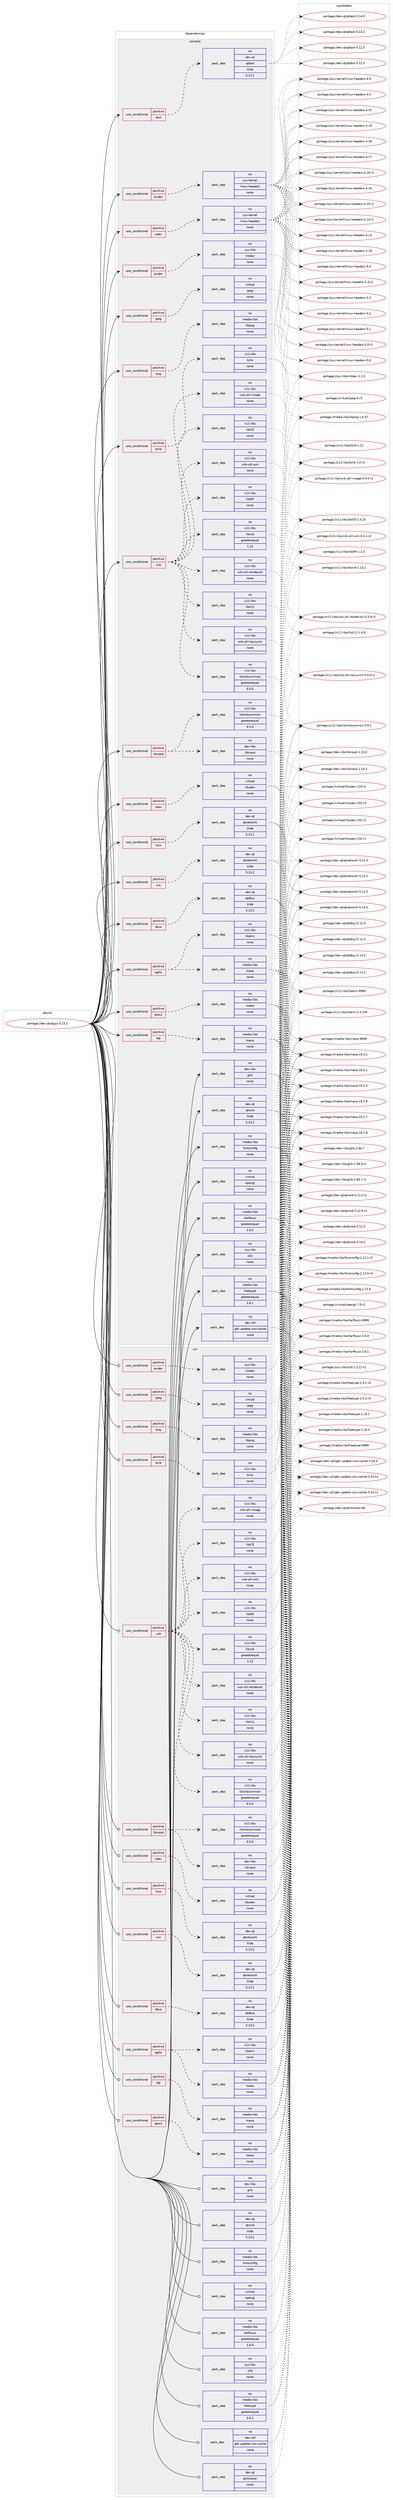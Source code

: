 digraph prolog {

# *************
# Graph options
# *************

newrank=true;
concentrate=true;
compound=true;
graph [rankdir=LR,fontname=Helvetica,fontsize=10,ranksep=1.5];#, ranksep=2.5, nodesep=0.2];
edge  [arrowhead=vee];
node  [fontname=Helvetica,fontsize=10];

# **********
# The ebuild
# **********

subgraph cluster_leftcol {
color=gray;
rank=same;
label=<<i>ebuild</i>>;
id [label="portage://dev-qt/qtgui-5.13.2", color=red, width=4, href="../dev-qt/qtgui-5.13.2.svg"];
}

# ****************
# The dependencies
# ****************

subgraph cluster_midcol {
color=gray;
label=<<i>dependencies</i>>;
subgraph cluster_compile {
fillcolor="#eeeeee";
style=filled;
label=<<i>compile</i>>;
subgraph cond102646 {
dependency414491 [label=<<TABLE BORDER="0" CELLBORDER="1" CELLSPACING="0" CELLPADDING="4"><TR><TD ROWSPAN="3" CELLPADDING="10">use_conditional</TD></TR><TR><TD>positive</TD></TR><TR><TD>dbus</TD></TR></TABLE>>, shape=none, color=red];
subgraph pack306966 {
dependency414492 [label=<<TABLE BORDER="0" CELLBORDER="1" CELLSPACING="0" CELLPADDING="4" WIDTH="220"><TR><TD ROWSPAN="6" CELLPADDING="30">pack_dep</TD></TR><TR><TD WIDTH="110">no</TD></TR><TR><TD>dev-qt</TD></TR><TR><TD>qtdbus</TD></TR><TR><TD>tilde</TD></TR><TR><TD>5.13.2</TD></TR></TABLE>>, shape=none, color=blue];
}
dependency414491:e -> dependency414492:w [weight=20,style="dashed",arrowhead="vee"];
}
id:e -> dependency414491:w [weight=20,style="solid",arrowhead="vee"];
subgraph cond102647 {
dependency414493 [label=<<TABLE BORDER="0" CELLBORDER="1" CELLSPACING="0" CELLPADDING="4"><TR><TD ROWSPAN="3" CELLPADDING="10">use_conditional</TD></TR><TR><TD>positive</TD></TR><TR><TD>egl</TD></TR></TABLE>>, shape=none, color=red];
subgraph pack306967 {
dependency414494 [label=<<TABLE BORDER="0" CELLBORDER="1" CELLSPACING="0" CELLPADDING="4" WIDTH="220"><TR><TD ROWSPAN="6" CELLPADDING="30">pack_dep</TD></TR><TR><TD WIDTH="110">no</TD></TR><TR><TD>media-libs</TD></TR><TR><TD>mesa</TD></TR><TR><TD>none</TD></TR><TR><TD></TD></TR></TABLE>>, shape=none, color=blue];
}
dependency414493:e -> dependency414494:w [weight=20,style="dashed",arrowhead="vee"];
}
id:e -> dependency414493:w [weight=20,style="solid",arrowhead="vee"];
subgraph cond102648 {
dependency414495 [label=<<TABLE BORDER="0" CELLBORDER="1" CELLSPACING="0" CELLPADDING="4"><TR><TD ROWSPAN="3" CELLPADDING="10">use_conditional</TD></TR><TR><TD>positive</TD></TR><TR><TD>eglfs</TD></TR></TABLE>>, shape=none, color=red];
subgraph pack306968 {
dependency414496 [label=<<TABLE BORDER="0" CELLBORDER="1" CELLSPACING="0" CELLPADDING="4" WIDTH="220"><TR><TD ROWSPAN="6" CELLPADDING="30">pack_dep</TD></TR><TR><TD WIDTH="110">no</TD></TR><TR><TD>media-libs</TD></TR><TR><TD>mesa</TD></TR><TR><TD>none</TD></TR><TR><TD></TD></TR></TABLE>>, shape=none, color=blue];
}
dependency414495:e -> dependency414496:w [weight=20,style="dashed",arrowhead="vee"];
subgraph pack306969 {
dependency414497 [label=<<TABLE BORDER="0" CELLBORDER="1" CELLSPACING="0" CELLPADDING="4" WIDTH="220"><TR><TD ROWSPAN="6" CELLPADDING="30">pack_dep</TD></TR><TR><TD WIDTH="110">no</TD></TR><TR><TD>x11-libs</TD></TR><TR><TD>libdrm</TD></TR><TR><TD>none</TD></TR><TR><TD></TD></TR></TABLE>>, shape=none, color=blue];
}
dependency414495:e -> dependency414497:w [weight=20,style="dashed",arrowhead="vee"];
}
id:e -> dependency414495:w [weight=20,style="solid",arrowhead="vee"];
subgraph cond102649 {
dependency414498 [label=<<TABLE BORDER="0" CELLBORDER="1" CELLSPACING="0" CELLPADDING="4"><TR><TD ROWSPAN="3" CELLPADDING="10">use_conditional</TD></TR><TR><TD>positive</TD></TR><TR><TD>evdev</TD></TR></TABLE>>, shape=none, color=red];
subgraph pack306970 {
dependency414499 [label=<<TABLE BORDER="0" CELLBORDER="1" CELLSPACING="0" CELLPADDING="4" WIDTH="220"><TR><TD ROWSPAN="6" CELLPADDING="30">pack_dep</TD></TR><TR><TD WIDTH="110">no</TD></TR><TR><TD>sys-kernel</TD></TR><TR><TD>linux-headers</TD></TR><TR><TD>none</TD></TR><TR><TD></TD></TR></TABLE>>, shape=none, color=blue];
}
dependency414498:e -> dependency414499:w [weight=20,style="dashed",arrowhead="vee"];
}
id:e -> dependency414498:w [weight=20,style="solid",arrowhead="vee"];
subgraph cond102650 {
dependency414500 [label=<<TABLE BORDER="0" CELLBORDER="1" CELLSPACING="0" CELLPADDING="4"><TR><TD ROWSPAN="3" CELLPADDING="10">use_conditional</TD></TR><TR><TD>positive</TD></TR><TR><TD>evdev</TD></TR></TABLE>>, shape=none, color=red];
subgraph pack306971 {
dependency414501 [label=<<TABLE BORDER="0" CELLBORDER="1" CELLSPACING="0" CELLPADDING="4" WIDTH="220"><TR><TD ROWSPAN="6" CELLPADDING="30">pack_dep</TD></TR><TR><TD WIDTH="110">no</TD></TR><TR><TD>sys-libs</TD></TR><TR><TD>mtdev</TD></TR><TR><TD>none</TD></TR><TR><TD></TD></TR></TABLE>>, shape=none, color=blue];
}
dependency414500:e -> dependency414501:w [weight=20,style="dashed",arrowhead="vee"];
}
id:e -> dependency414500:w [weight=20,style="solid",arrowhead="vee"];
subgraph cond102651 {
dependency414502 [label=<<TABLE BORDER="0" CELLBORDER="1" CELLSPACING="0" CELLPADDING="4"><TR><TD ROWSPAN="3" CELLPADDING="10">use_conditional</TD></TR><TR><TD>positive</TD></TR><TR><TD>gles2</TD></TR></TABLE>>, shape=none, color=red];
subgraph pack306972 {
dependency414503 [label=<<TABLE BORDER="0" CELLBORDER="1" CELLSPACING="0" CELLPADDING="4" WIDTH="220"><TR><TD ROWSPAN="6" CELLPADDING="30">pack_dep</TD></TR><TR><TD WIDTH="110">no</TD></TR><TR><TD>media-libs</TD></TR><TR><TD>mesa</TD></TR><TR><TD>none</TD></TR><TR><TD></TD></TR></TABLE>>, shape=none, color=blue];
}
dependency414502:e -> dependency414503:w [weight=20,style="dashed",arrowhead="vee"];
}
id:e -> dependency414502:w [weight=20,style="solid",arrowhead="vee"];
subgraph cond102652 {
dependency414504 [label=<<TABLE BORDER="0" CELLBORDER="1" CELLSPACING="0" CELLPADDING="4"><TR><TD ROWSPAN="3" CELLPADDING="10">use_conditional</TD></TR><TR><TD>positive</TD></TR><TR><TD>jpeg</TD></TR></TABLE>>, shape=none, color=red];
subgraph pack306973 {
dependency414505 [label=<<TABLE BORDER="0" CELLBORDER="1" CELLSPACING="0" CELLPADDING="4" WIDTH="220"><TR><TD ROWSPAN="6" CELLPADDING="30">pack_dep</TD></TR><TR><TD WIDTH="110">no</TD></TR><TR><TD>virtual</TD></TR><TR><TD>jpeg</TD></TR><TR><TD>none</TD></TR><TR><TD></TD></TR></TABLE>>, shape=none, color=blue];
}
dependency414504:e -> dependency414505:w [weight=20,style="dashed",arrowhead="vee"];
}
id:e -> dependency414504:w [weight=20,style="solid",arrowhead="vee"];
subgraph cond102653 {
dependency414506 [label=<<TABLE BORDER="0" CELLBORDER="1" CELLSPACING="0" CELLPADDING="4"><TR><TD ROWSPAN="3" CELLPADDING="10">use_conditional</TD></TR><TR><TD>positive</TD></TR><TR><TD>libinput</TD></TR></TABLE>>, shape=none, color=red];
subgraph pack306974 {
dependency414507 [label=<<TABLE BORDER="0" CELLBORDER="1" CELLSPACING="0" CELLPADDING="4" WIDTH="220"><TR><TD ROWSPAN="6" CELLPADDING="30">pack_dep</TD></TR><TR><TD WIDTH="110">no</TD></TR><TR><TD>dev-libs</TD></TR><TR><TD>libinput</TD></TR><TR><TD>none</TD></TR><TR><TD></TD></TR></TABLE>>, shape=none, color=blue];
}
dependency414506:e -> dependency414507:w [weight=20,style="dashed",arrowhead="vee"];
subgraph pack306975 {
dependency414508 [label=<<TABLE BORDER="0" CELLBORDER="1" CELLSPACING="0" CELLPADDING="4" WIDTH="220"><TR><TD ROWSPAN="6" CELLPADDING="30">pack_dep</TD></TR><TR><TD WIDTH="110">no</TD></TR><TR><TD>x11-libs</TD></TR><TR><TD>libxkbcommon</TD></TR><TR><TD>greaterequal</TD></TR><TR><TD>0.5.0</TD></TR></TABLE>>, shape=none, color=blue];
}
dependency414506:e -> dependency414508:w [weight=20,style="dashed",arrowhead="vee"];
}
id:e -> dependency414506:w [weight=20,style="solid",arrowhead="vee"];
subgraph cond102654 {
dependency414509 [label=<<TABLE BORDER="0" CELLBORDER="1" CELLSPACING="0" CELLPADDING="4"><TR><TD ROWSPAN="3" CELLPADDING="10">use_conditional</TD></TR><TR><TD>positive</TD></TR><TR><TD>png</TD></TR></TABLE>>, shape=none, color=red];
subgraph pack306976 {
dependency414510 [label=<<TABLE BORDER="0" CELLBORDER="1" CELLSPACING="0" CELLPADDING="4" WIDTH="220"><TR><TD ROWSPAN="6" CELLPADDING="30">pack_dep</TD></TR><TR><TD WIDTH="110">no</TD></TR><TR><TD>media-libs</TD></TR><TR><TD>libpng</TD></TR><TR><TD>none</TD></TR><TR><TD></TD></TR></TABLE>>, shape=none, color=blue];
}
dependency414509:e -> dependency414510:w [weight=20,style="dashed",arrowhead="vee"];
}
id:e -> dependency414509:w [weight=20,style="solid",arrowhead="vee"];
subgraph cond102655 {
dependency414511 [label=<<TABLE BORDER="0" CELLBORDER="1" CELLSPACING="0" CELLPADDING="4"><TR><TD ROWSPAN="3" CELLPADDING="10">use_conditional</TD></TR><TR><TD>positive</TD></TR><TR><TD>test</TD></TR></TABLE>>, shape=none, color=red];
subgraph pack306977 {
dependency414512 [label=<<TABLE BORDER="0" CELLBORDER="1" CELLSPACING="0" CELLPADDING="4" WIDTH="220"><TR><TD ROWSPAN="6" CELLPADDING="30">pack_dep</TD></TR><TR><TD WIDTH="110">no</TD></TR><TR><TD>dev-qt</TD></TR><TR><TD>qttest</TD></TR><TR><TD>tilde</TD></TR><TR><TD>5.13.2</TD></TR></TABLE>>, shape=none, color=blue];
}
dependency414511:e -> dependency414512:w [weight=20,style="dashed",arrowhead="vee"];
}
id:e -> dependency414511:w [weight=20,style="solid",arrowhead="vee"];
subgraph cond102656 {
dependency414513 [label=<<TABLE BORDER="0" CELLBORDER="1" CELLSPACING="0" CELLPADDING="4"><TR><TD ROWSPAN="3" CELLPADDING="10">use_conditional</TD></TR><TR><TD>positive</TD></TR><TR><TD>tslib</TD></TR></TABLE>>, shape=none, color=red];
subgraph pack306978 {
dependency414514 [label=<<TABLE BORDER="0" CELLBORDER="1" CELLSPACING="0" CELLPADDING="4" WIDTH="220"><TR><TD ROWSPAN="6" CELLPADDING="30">pack_dep</TD></TR><TR><TD WIDTH="110">no</TD></TR><TR><TD>x11-libs</TD></TR><TR><TD>tslib</TD></TR><TR><TD>none</TD></TR><TR><TD></TD></TR></TABLE>>, shape=none, color=blue];
}
dependency414513:e -> dependency414514:w [weight=20,style="dashed",arrowhead="vee"];
}
id:e -> dependency414513:w [weight=20,style="solid",arrowhead="vee"];
subgraph cond102657 {
dependency414515 [label=<<TABLE BORDER="0" CELLBORDER="1" CELLSPACING="0" CELLPADDING="4"><TR><TD ROWSPAN="3" CELLPADDING="10">use_conditional</TD></TR><TR><TD>positive</TD></TR><TR><TD>tuio</TD></TR></TABLE>>, shape=none, color=red];
subgraph pack306979 {
dependency414516 [label=<<TABLE BORDER="0" CELLBORDER="1" CELLSPACING="0" CELLPADDING="4" WIDTH="220"><TR><TD ROWSPAN="6" CELLPADDING="30">pack_dep</TD></TR><TR><TD WIDTH="110">no</TD></TR><TR><TD>dev-qt</TD></TR><TR><TD>qtnetwork</TD></TR><TR><TD>tilde</TD></TR><TR><TD>5.13.2</TD></TR></TABLE>>, shape=none, color=blue];
}
dependency414515:e -> dependency414516:w [weight=20,style="dashed",arrowhead="vee"];
}
id:e -> dependency414515:w [weight=20,style="solid",arrowhead="vee"];
subgraph cond102658 {
dependency414517 [label=<<TABLE BORDER="0" CELLBORDER="1" CELLSPACING="0" CELLPADDING="4"><TR><TD ROWSPAN="3" CELLPADDING="10">use_conditional</TD></TR><TR><TD>positive</TD></TR><TR><TD>udev</TD></TR></TABLE>>, shape=none, color=red];
subgraph pack306980 {
dependency414518 [label=<<TABLE BORDER="0" CELLBORDER="1" CELLSPACING="0" CELLPADDING="4" WIDTH="220"><TR><TD ROWSPAN="6" CELLPADDING="30">pack_dep</TD></TR><TR><TD WIDTH="110">no</TD></TR><TR><TD>sys-kernel</TD></TR><TR><TD>linux-headers</TD></TR><TR><TD>none</TD></TR><TR><TD></TD></TR></TABLE>>, shape=none, color=blue];
}
dependency414517:e -> dependency414518:w [weight=20,style="dashed",arrowhead="vee"];
}
id:e -> dependency414517:w [weight=20,style="solid",arrowhead="vee"];
subgraph cond102659 {
dependency414519 [label=<<TABLE BORDER="0" CELLBORDER="1" CELLSPACING="0" CELLPADDING="4"><TR><TD ROWSPAN="3" CELLPADDING="10">use_conditional</TD></TR><TR><TD>positive</TD></TR><TR><TD>udev</TD></TR></TABLE>>, shape=none, color=red];
subgraph pack306981 {
dependency414520 [label=<<TABLE BORDER="0" CELLBORDER="1" CELLSPACING="0" CELLPADDING="4" WIDTH="220"><TR><TD ROWSPAN="6" CELLPADDING="30">pack_dep</TD></TR><TR><TD WIDTH="110">no</TD></TR><TR><TD>virtual</TD></TR><TR><TD>libudev</TD></TR><TR><TD>none</TD></TR><TR><TD></TD></TR></TABLE>>, shape=none, color=blue];
}
dependency414519:e -> dependency414520:w [weight=20,style="dashed",arrowhead="vee"];
}
id:e -> dependency414519:w [weight=20,style="solid",arrowhead="vee"];
subgraph cond102660 {
dependency414521 [label=<<TABLE BORDER="0" CELLBORDER="1" CELLSPACING="0" CELLPADDING="4"><TR><TD ROWSPAN="3" CELLPADDING="10">use_conditional</TD></TR><TR><TD>positive</TD></TR><TR><TD>vnc</TD></TR></TABLE>>, shape=none, color=red];
subgraph pack306982 {
dependency414522 [label=<<TABLE BORDER="0" CELLBORDER="1" CELLSPACING="0" CELLPADDING="4" WIDTH="220"><TR><TD ROWSPAN="6" CELLPADDING="30">pack_dep</TD></TR><TR><TD WIDTH="110">no</TD></TR><TR><TD>dev-qt</TD></TR><TR><TD>qtnetwork</TD></TR><TR><TD>tilde</TD></TR><TR><TD>5.13.2</TD></TR></TABLE>>, shape=none, color=blue];
}
dependency414521:e -> dependency414522:w [weight=20,style="dashed",arrowhead="vee"];
}
id:e -> dependency414521:w [weight=20,style="solid",arrowhead="vee"];
subgraph cond102661 {
dependency414523 [label=<<TABLE BORDER="0" CELLBORDER="1" CELLSPACING="0" CELLPADDING="4"><TR><TD ROWSPAN="3" CELLPADDING="10">use_conditional</TD></TR><TR><TD>positive</TD></TR><TR><TD>xcb</TD></TR></TABLE>>, shape=none, color=red];
subgraph pack306983 {
dependency414524 [label=<<TABLE BORDER="0" CELLBORDER="1" CELLSPACING="0" CELLPADDING="4" WIDTH="220"><TR><TD ROWSPAN="6" CELLPADDING="30">pack_dep</TD></TR><TR><TD WIDTH="110">no</TD></TR><TR><TD>x11-libs</TD></TR><TR><TD>libICE</TD></TR><TR><TD>none</TD></TR><TR><TD></TD></TR></TABLE>>, shape=none, color=blue];
}
dependency414523:e -> dependency414524:w [weight=20,style="dashed",arrowhead="vee"];
subgraph pack306984 {
dependency414525 [label=<<TABLE BORDER="0" CELLBORDER="1" CELLSPACING="0" CELLPADDING="4" WIDTH="220"><TR><TD ROWSPAN="6" CELLPADDING="30">pack_dep</TD></TR><TR><TD WIDTH="110">no</TD></TR><TR><TD>x11-libs</TD></TR><TR><TD>libSM</TD></TR><TR><TD>none</TD></TR><TR><TD></TD></TR></TABLE>>, shape=none, color=blue];
}
dependency414523:e -> dependency414525:w [weight=20,style="dashed",arrowhead="vee"];
subgraph pack306985 {
dependency414526 [label=<<TABLE BORDER="0" CELLBORDER="1" CELLSPACING="0" CELLPADDING="4" WIDTH="220"><TR><TD ROWSPAN="6" CELLPADDING="30">pack_dep</TD></TR><TR><TD WIDTH="110">no</TD></TR><TR><TD>x11-libs</TD></TR><TR><TD>libX11</TD></TR><TR><TD>none</TD></TR><TR><TD></TD></TR></TABLE>>, shape=none, color=blue];
}
dependency414523:e -> dependency414526:w [weight=20,style="dashed",arrowhead="vee"];
subgraph pack306986 {
dependency414527 [label=<<TABLE BORDER="0" CELLBORDER="1" CELLSPACING="0" CELLPADDING="4" WIDTH="220"><TR><TD ROWSPAN="6" CELLPADDING="30">pack_dep</TD></TR><TR><TD WIDTH="110">no</TD></TR><TR><TD>x11-libs</TD></TR><TR><TD>libxcb</TD></TR><TR><TD>greaterequal</TD></TR><TR><TD>1.12</TD></TR></TABLE>>, shape=none, color=blue];
}
dependency414523:e -> dependency414527:w [weight=20,style="dashed",arrowhead="vee"];
subgraph pack306987 {
dependency414528 [label=<<TABLE BORDER="0" CELLBORDER="1" CELLSPACING="0" CELLPADDING="4" WIDTH="220"><TR><TD ROWSPAN="6" CELLPADDING="30">pack_dep</TD></TR><TR><TD WIDTH="110">no</TD></TR><TR><TD>x11-libs</TD></TR><TR><TD>libxkbcommon</TD></TR><TR><TD>greaterequal</TD></TR><TR><TD>0.5.0</TD></TR></TABLE>>, shape=none, color=blue];
}
dependency414523:e -> dependency414528:w [weight=20,style="dashed",arrowhead="vee"];
subgraph pack306988 {
dependency414529 [label=<<TABLE BORDER="0" CELLBORDER="1" CELLSPACING="0" CELLPADDING="4" WIDTH="220"><TR><TD ROWSPAN="6" CELLPADDING="30">pack_dep</TD></TR><TR><TD WIDTH="110">no</TD></TR><TR><TD>x11-libs</TD></TR><TR><TD>xcb-util-image</TD></TR><TR><TD>none</TD></TR><TR><TD></TD></TR></TABLE>>, shape=none, color=blue];
}
dependency414523:e -> dependency414529:w [weight=20,style="dashed",arrowhead="vee"];
subgraph pack306989 {
dependency414530 [label=<<TABLE BORDER="0" CELLBORDER="1" CELLSPACING="0" CELLPADDING="4" WIDTH="220"><TR><TD ROWSPAN="6" CELLPADDING="30">pack_dep</TD></TR><TR><TD WIDTH="110">no</TD></TR><TR><TD>x11-libs</TD></TR><TR><TD>xcb-util-keysyms</TD></TR><TR><TD>none</TD></TR><TR><TD></TD></TR></TABLE>>, shape=none, color=blue];
}
dependency414523:e -> dependency414530:w [weight=20,style="dashed",arrowhead="vee"];
subgraph pack306990 {
dependency414531 [label=<<TABLE BORDER="0" CELLBORDER="1" CELLSPACING="0" CELLPADDING="4" WIDTH="220"><TR><TD ROWSPAN="6" CELLPADDING="30">pack_dep</TD></TR><TR><TD WIDTH="110">no</TD></TR><TR><TD>x11-libs</TD></TR><TR><TD>xcb-util-renderutil</TD></TR><TR><TD>none</TD></TR><TR><TD></TD></TR></TABLE>>, shape=none, color=blue];
}
dependency414523:e -> dependency414531:w [weight=20,style="dashed",arrowhead="vee"];
subgraph pack306991 {
dependency414532 [label=<<TABLE BORDER="0" CELLBORDER="1" CELLSPACING="0" CELLPADDING="4" WIDTH="220"><TR><TD ROWSPAN="6" CELLPADDING="30">pack_dep</TD></TR><TR><TD WIDTH="110">no</TD></TR><TR><TD>x11-libs</TD></TR><TR><TD>xcb-util-wm</TD></TR><TR><TD>none</TD></TR><TR><TD></TD></TR></TABLE>>, shape=none, color=blue];
}
dependency414523:e -> dependency414532:w [weight=20,style="dashed",arrowhead="vee"];
}
id:e -> dependency414523:w [weight=20,style="solid",arrowhead="vee"];
subgraph pack306992 {
dependency414533 [label=<<TABLE BORDER="0" CELLBORDER="1" CELLSPACING="0" CELLPADDING="4" WIDTH="220"><TR><TD ROWSPAN="6" CELLPADDING="30">pack_dep</TD></TR><TR><TD WIDTH="110">no</TD></TR><TR><TD>dev-libs</TD></TR><TR><TD>glib</TD></TR><TR><TD>none</TD></TR><TR><TD></TD></TR></TABLE>>, shape=none, color=blue];
}
id:e -> dependency414533:w [weight=20,style="solid",arrowhead="vee"];
subgraph pack306993 {
dependency414534 [label=<<TABLE BORDER="0" CELLBORDER="1" CELLSPACING="0" CELLPADDING="4" WIDTH="220"><TR><TD ROWSPAN="6" CELLPADDING="30">pack_dep</TD></TR><TR><TD WIDTH="110">no</TD></TR><TR><TD>dev-qt</TD></TR><TR><TD>qtcore</TD></TR><TR><TD>tilde</TD></TR><TR><TD>5.13.2</TD></TR></TABLE>>, shape=none, color=blue];
}
id:e -> dependency414534:w [weight=20,style="solid",arrowhead="vee"];
subgraph pack306994 {
dependency414535 [label=<<TABLE BORDER="0" CELLBORDER="1" CELLSPACING="0" CELLPADDING="4" WIDTH="220"><TR><TD ROWSPAN="6" CELLPADDING="30">pack_dep</TD></TR><TR><TD WIDTH="110">no</TD></TR><TR><TD>dev-util</TD></TR><TR><TD>gtk-update-icon-cache</TD></TR><TR><TD>none</TD></TR><TR><TD></TD></TR></TABLE>>, shape=none, color=blue];
}
id:e -> dependency414535:w [weight=20,style="solid",arrowhead="vee"];
subgraph pack306995 {
dependency414536 [label=<<TABLE BORDER="0" CELLBORDER="1" CELLSPACING="0" CELLPADDING="4" WIDTH="220"><TR><TD ROWSPAN="6" CELLPADDING="30">pack_dep</TD></TR><TR><TD WIDTH="110">no</TD></TR><TR><TD>media-libs</TD></TR><TR><TD>fontconfig</TD></TR><TR><TD>none</TD></TR><TR><TD></TD></TR></TABLE>>, shape=none, color=blue];
}
id:e -> dependency414536:w [weight=20,style="solid",arrowhead="vee"];
subgraph pack306996 {
dependency414537 [label=<<TABLE BORDER="0" CELLBORDER="1" CELLSPACING="0" CELLPADDING="4" WIDTH="220"><TR><TD ROWSPAN="6" CELLPADDING="30">pack_dep</TD></TR><TR><TD WIDTH="110">no</TD></TR><TR><TD>media-libs</TD></TR><TR><TD>freetype</TD></TR><TR><TD>greaterequal</TD></TR><TR><TD>2.6.1</TD></TR></TABLE>>, shape=none, color=blue];
}
id:e -> dependency414537:w [weight=20,style="solid",arrowhead="vee"];
subgraph pack306997 {
dependency414538 [label=<<TABLE BORDER="0" CELLBORDER="1" CELLSPACING="0" CELLPADDING="4" WIDTH="220"><TR><TD ROWSPAN="6" CELLPADDING="30">pack_dep</TD></TR><TR><TD WIDTH="110">no</TD></TR><TR><TD>media-libs</TD></TR><TR><TD>harfbuzz</TD></TR><TR><TD>greaterequal</TD></TR><TR><TD>1.6.0</TD></TR></TABLE>>, shape=none, color=blue];
}
id:e -> dependency414538:w [weight=20,style="solid",arrowhead="vee"];
subgraph pack306998 {
dependency414539 [label=<<TABLE BORDER="0" CELLBORDER="1" CELLSPACING="0" CELLPADDING="4" WIDTH="220"><TR><TD ROWSPAN="6" CELLPADDING="30">pack_dep</TD></TR><TR><TD WIDTH="110">no</TD></TR><TR><TD>sys-libs</TD></TR><TR><TD>zlib</TD></TR><TR><TD>none</TD></TR><TR><TD></TD></TR></TABLE>>, shape=none, color=blue];
}
id:e -> dependency414539:w [weight=20,style="solid",arrowhead="vee"];
subgraph pack306999 {
dependency414540 [label=<<TABLE BORDER="0" CELLBORDER="1" CELLSPACING="0" CELLPADDING="4" WIDTH="220"><TR><TD ROWSPAN="6" CELLPADDING="30">pack_dep</TD></TR><TR><TD WIDTH="110">no</TD></TR><TR><TD>virtual</TD></TR><TR><TD>opengl</TD></TR><TR><TD>none</TD></TR><TR><TD></TD></TR></TABLE>>, shape=none, color=blue];
}
id:e -> dependency414540:w [weight=20,style="solid",arrowhead="vee"];
}
subgraph cluster_compileandrun {
fillcolor="#eeeeee";
style=filled;
label=<<i>compile and run</i>>;
}
subgraph cluster_run {
fillcolor="#eeeeee";
style=filled;
label=<<i>run</i>>;
subgraph cond102662 {
dependency414541 [label=<<TABLE BORDER="0" CELLBORDER="1" CELLSPACING="0" CELLPADDING="4"><TR><TD ROWSPAN="3" CELLPADDING="10">use_conditional</TD></TR><TR><TD>positive</TD></TR><TR><TD>dbus</TD></TR></TABLE>>, shape=none, color=red];
subgraph pack307000 {
dependency414542 [label=<<TABLE BORDER="0" CELLBORDER="1" CELLSPACING="0" CELLPADDING="4" WIDTH="220"><TR><TD ROWSPAN="6" CELLPADDING="30">pack_dep</TD></TR><TR><TD WIDTH="110">no</TD></TR><TR><TD>dev-qt</TD></TR><TR><TD>qtdbus</TD></TR><TR><TD>tilde</TD></TR><TR><TD>5.13.2</TD></TR></TABLE>>, shape=none, color=blue];
}
dependency414541:e -> dependency414542:w [weight=20,style="dashed",arrowhead="vee"];
}
id:e -> dependency414541:w [weight=20,style="solid",arrowhead="odot"];
subgraph cond102663 {
dependency414543 [label=<<TABLE BORDER="0" CELLBORDER="1" CELLSPACING="0" CELLPADDING="4"><TR><TD ROWSPAN="3" CELLPADDING="10">use_conditional</TD></TR><TR><TD>positive</TD></TR><TR><TD>egl</TD></TR></TABLE>>, shape=none, color=red];
subgraph pack307001 {
dependency414544 [label=<<TABLE BORDER="0" CELLBORDER="1" CELLSPACING="0" CELLPADDING="4" WIDTH="220"><TR><TD ROWSPAN="6" CELLPADDING="30">pack_dep</TD></TR><TR><TD WIDTH="110">no</TD></TR><TR><TD>media-libs</TD></TR><TR><TD>mesa</TD></TR><TR><TD>none</TD></TR><TR><TD></TD></TR></TABLE>>, shape=none, color=blue];
}
dependency414543:e -> dependency414544:w [weight=20,style="dashed",arrowhead="vee"];
}
id:e -> dependency414543:w [weight=20,style="solid",arrowhead="odot"];
subgraph cond102664 {
dependency414545 [label=<<TABLE BORDER="0" CELLBORDER="1" CELLSPACING="0" CELLPADDING="4"><TR><TD ROWSPAN="3" CELLPADDING="10">use_conditional</TD></TR><TR><TD>positive</TD></TR><TR><TD>eglfs</TD></TR></TABLE>>, shape=none, color=red];
subgraph pack307002 {
dependency414546 [label=<<TABLE BORDER="0" CELLBORDER="1" CELLSPACING="0" CELLPADDING="4" WIDTH="220"><TR><TD ROWSPAN="6" CELLPADDING="30">pack_dep</TD></TR><TR><TD WIDTH="110">no</TD></TR><TR><TD>media-libs</TD></TR><TR><TD>mesa</TD></TR><TR><TD>none</TD></TR><TR><TD></TD></TR></TABLE>>, shape=none, color=blue];
}
dependency414545:e -> dependency414546:w [weight=20,style="dashed",arrowhead="vee"];
subgraph pack307003 {
dependency414547 [label=<<TABLE BORDER="0" CELLBORDER="1" CELLSPACING="0" CELLPADDING="4" WIDTH="220"><TR><TD ROWSPAN="6" CELLPADDING="30">pack_dep</TD></TR><TR><TD WIDTH="110">no</TD></TR><TR><TD>x11-libs</TD></TR><TR><TD>libdrm</TD></TR><TR><TD>none</TD></TR><TR><TD></TD></TR></TABLE>>, shape=none, color=blue];
}
dependency414545:e -> dependency414547:w [weight=20,style="dashed",arrowhead="vee"];
}
id:e -> dependency414545:w [weight=20,style="solid",arrowhead="odot"];
subgraph cond102665 {
dependency414548 [label=<<TABLE BORDER="0" CELLBORDER="1" CELLSPACING="0" CELLPADDING="4"><TR><TD ROWSPAN="3" CELLPADDING="10">use_conditional</TD></TR><TR><TD>positive</TD></TR><TR><TD>evdev</TD></TR></TABLE>>, shape=none, color=red];
subgraph pack307004 {
dependency414549 [label=<<TABLE BORDER="0" CELLBORDER="1" CELLSPACING="0" CELLPADDING="4" WIDTH="220"><TR><TD ROWSPAN="6" CELLPADDING="30">pack_dep</TD></TR><TR><TD WIDTH="110">no</TD></TR><TR><TD>sys-libs</TD></TR><TR><TD>mtdev</TD></TR><TR><TD>none</TD></TR><TR><TD></TD></TR></TABLE>>, shape=none, color=blue];
}
dependency414548:e -> dependency414549:w [weight=20,style="dashed",arrowhead="vee"];
}
id:e -> dependency414548:w [weight=20,style="solid",arrowhead="odot"];
subgraph cond102666 {
dependency414550 [label=<<TABLE BORDER="0" CELLBORDER="1" CELLSPACING="0" CELLPADDING="4"><TR><TD ROWSPAN="3" CELLPADDING="10">use_conditional</TD></TR><TR><TD>positive</TD></TR><TR><TD>gles2</TD></TR></TABLE>>, shape=none, color=red];
subgraph pack307005 {
dependency414551 [label=<<TABLE BORDER="0" CELLBORDER="1" CELLSPACING="0" CELLPADDING="4" WIDTH="220"><TR><TD ROWSPAN="6" CELLPADDING="30">pack_dep</TD></TR><TR><TD WIDTH="110">no</TD></TR><TR><TD>media-libs</TD></TR><TR><TD>mesa</TD></TR><TR><TD>none</TD></TR><TR><TD></TD></TR></TABLE>>, shape=none, color=blue];
}
dependency414550:e -> dependency414551:w [weight=20,style="dashed",arrowhead="vee"];
}
id:e -> dependency414550:w [weight=20,style="solid",arrowhead="odot"];
subgraph cond102667 {
dependency414552 [label=<<TABLE BORDER="0" CELLBORDER="1" CELLSPACING="0" CELLPADDING="4"><TR><TD ROWSPAN="3" CELLPADDING="10">use_conditional</TD></TR><TR><TD>positive</TD></TR><TR><TD>jpeg</TD></TR></TABLE>>, shape=none, color=red];
subgraph pack307006 {
dependency414553 [label=<<TABLE BORDER="0" CELLBORDER="1" CELLSPACING="0" CELLPADDING="4" WIDTH="220"><TR><TD ROWSPAN="6" CELLPADDING="30">pack_dep</TD></TR><TR><TD WIDTH="110">no</TD></TR><TR><TD>virtual</TD></TR><TR><TD>jpeg</TD></TR><TR><TD>none</TD></TR><TR><TD></TD></TR></TABLE>>, shape=none, color=blue];
}
dependency414552:e -> dependency414553:w [weight=20,style="dashed",arrowhead="vee"];
}
id:e -> dependency414552:w [weight=20,style="solid",arrowhead="odot"];
subgraph cond102668 {
dependency414554 [label=<<TABLE BORDER="0" CELLBORDER="1" CELLSPACING="0" CELLPADDING="4"><TR><TD ROWSPAN="3" CELLPADDING="10">use_conditional</TD></TR><TR><TD>positive</TD></TR><TR><TD>libinput</TD></TR></TABLE>>, shape=none, color=red];
subgraph pack307007 {
dependency414555 [label=<<TABLE BORDER="0" CELLBORDER="1" CELLSPACING="0" CELLPADDING="4" WIDTH="220"><TR><TD ROWSPAN="6" CELLPADDING="30">pack_dep</TD></TR><TR><TD WIDTH="110">no</TD></TR><TR><TD>dev-libs</TD></TR><TR><TD>libinput</TD></TR><TR><TD>none</TD></TR><TR><TD></TD></TR></TABLE>>, shape=none, color=blue];
}
dependency414554:e -> dependency414555:w [weight=20,style="dashed",arrowhead="vee"];
subgraph pack307008 {
dependency414556 [label=<<TABLE BORDER="0" CELLBORDER="1" CELLSPACING="0" CELLPADDING="4" WIDTH="220"><TR><TD ROWSPAN="6" CELLPADDING="30">pack_dep</TD></TR><TR><TD WIDTH="110">no</TD></TR><TR><TD>x11-libs</TD></TR><TR><TD>libxkbcommon</TD></TR><TR><TD>greaterequal</TD></TR><TR><TD>0.5.0</TD></TR></TABLE>>, shape=none, color=blue];
}
dependency414554:e -> dependency414556:w [weight=20,style="dashed",arrowhead="vee"];
}
id:e -> dependency414554:w [weight=20,style="solid",arrowhead="odot"];
subgraph cond102669 {
dependency414557 [label=<<TABLE BORDER="0" CELLBORDER="1" CELLSPACING="0" CELLPADDING="4"><TR><TD ROWSPAN="3" CELLPADDING="10">use_conditional</TD></TR><TR><TD>positive</TD></TR><TR><TD>png</TD></TR></TABLE>>, shape=none, color=red];
subgraph pack307009 {
dependency414558 [label=<<TABLE BORDER="0" CELLBORDER="1" CELLSPACING="0" CELLPADDING="4" WIDTH="220"><TR><TD ROWSPAN="6" CELLPADDING="30">pack_dep</TD></TR><TR><TD WIDTH="110">no</TD></TR><TR><TD>media-libs</TD></TR><TR><TD>libpng</TD></TR><TR><TD>none</TD></TR><TR><TD></TD></TR></TABLE>>, shape=none, color=blue];
}
dependency414557:e -> dependency414558:w [weight=20,style="dashed",arrowhead="vee"];
}
id:e -> dependency414557:w [weight=20,style="solid",arrowhead="odot"];
subgraph cond102670 {
dependency414559 [label=<<TABLE BORDER="0" CELLBORDER="1" CELLSPACING="0" CELLPADDING="4"><TR><TD ROWSPAN="3" CELLPADDING="10">use_conditional</TD></TR><TR><TD>positive</TD></TR><TR><TD>tslib</TD></TR></TABLE>>, shape=none, color=red];
subgraph pack307010 {
dependency414560 [label=<<TABLE BORDER="0" CELLBORDER="1" CELLSPACING="0" CELLPADDING="4" WIDTH="220"><TR><TD ROWSPAN="6" CELLPADDING="30">pack_dep</TD></TR><TR><TD WIDTH="110">no</TD></TR><TR><TD>x11-libs</TD></TR><TR><TD>tslib</TD></TR><TR><TD>none</TD></TR><TR><TD></TD></TR></TABLE>>, shape=none, color=blue];
}
dependency414559:e -> dependency414560:w [weight=20,style="dashed",arrowhead="vee"];
}
id:e -> dependency414559:w [weight=20,style="solid",arrowhead="odot"];
subgraph cond102671 {
dependency414561 [label=<<TABLE BORDER="0" CELLBORDER="1" CELLSPACING="0" CELLPADDING="4"><TR><TD ROWSPAN="3" CELLPADDING="10">use_conditional</TD></TR><TR><TD>positive</TD></TR><TR><TD>tuio</TD></TR></TABLE>>, shape=none, color=red];
subgraph pack307011 {
dependency414562 [label=<<TABLE BORDER="0" CELLBORDER="1" CELLSPACING="0" CELLPADDING="4" WIDTH="220"><TR><TD ROWSPAN="6" CELLPADDING="30">pack_dep</TD></TR><TR><TD WIDTH="110">no</TD></TR><TR><TD>dev-qt</TD></TR><TR><TD>qtnetwork</TD></TR><TR><TD>tilde</TD></TR><TR><TD>5.13.2</TD></TR></TABLE>>, shape=none, color=blue];
}
dependency414561:e -> dependency414562:w [weight=20,style="dashed",arrowhead="vee"];
}
id:e -> dependency414561:w [weight=20,style="solid",arrowhead="odot"];
subgraph cond102672 {
dependency414563 [label=<<TABLE BORDER="0" CELLBORDER="1" CELLSPACING="0" CELLPADDING="4"><TR><TD ROWSPAN="3" CELLPADDING="10">use_conditional</TD></TR><TR><TD>positive</TD></TR><TR><TD>udev</TD></TR></TABLE>>, shape=none, color=red];
subgraph pack307012 {
dependency414564 [label=<<TABLE BORDER="0" CELLBORDER="1" CELLSPACING="0" CELLPADDING="4" WIDTH="220"><TR><TD ROWSPAN="6" CELLPADDING="30">pack_dep</TD></TR><TR><TD WIDTH="110">no</TD></TR><TR><TD>virtual</TD></TR><TR><TD>libudev</TD></TR><TR><TD>none</TD></TR><TR><TD></TD></TR></TABLE>>, shape=none, color=blue];
}
dependency414563:e -> dependency414564:w [weight=20,style="dashed",arrowhead="vee"];
}
id:e -> dependency414563:w [weight=20,style="solid",arrowhead="odot"];
subgraph cond102673 {
dependency414565 [label=<<TABLE BORDER="0" CELLBORDER="1" CELLSPACING="0" CELLPADDING="4"><TR><TD ROWSPAN="3" CELLPADDING="10">use_conditional</TD></TR><TR><TD>positive</TD></TR><TR><TD>vnc</TD></TR></TABLE>>, shape=none, color=red];
subgraph pack307013 {
dependency414566 [label=<<TABLE BORDER="0" CELLBORDER="1" CELLSPACING="0" CELLPADDING="4" WIDTH="220"><TR><TD ROWSPAN="6" CELLPADDING="30">pack_dep</TD></TR><TR><TD WIDTH="110">no</TD></TR><TR><TD>dev-qt</TD></TR><TR><TD>qtnetwork</TD></TR><TR><TD>tilde</TD></TR><TR><TD>5.13.2</TD></TR></TABLE>>, shape=none, color=blue];
}
dependency414565:e -> dependency414566:w [weight=20,style="dashed",arrowhead="vee"];
}
id:e -> dependency414565:w [weight=20,style="solid",arrowhead="odot"];
subgraph cond102674 {
dependency414567 [label=<<TABLE BORDER="0" CELLBORDER="1" CELLSPACING="0" CELLPADDING="4"><TR><TD ROWSPAN="3" CELLPADDING="10">use_conditional</TD></TR><TR><TD>positive</TD></TR><TR><TD>xcb</TD></TR></TABLE>>, shape=none, color=red];
subgraph pack307014 {
dependency414568 [label=<<TABLE BORDER="0" CELLBORDER="1" CELLSPACING="0" CELLPADDING="4" WIDTH="220"><TR><TD ROWSPAN="6" CELLPADDING="30">pack_dep</TD></TR><TR><TD WIDTH="110">no</TD></TR><TR><TD>x11-libs</TD></TR><TR><TD>libICE</TD></TR><TR><TD>none</TD></TR><TR><TD></TD></TR></TABLE>>, shape=none, color=blue];
}
dependency414567:e -> dependency414568:w [weight=20,style="dashed",arrowhead="vee"];
subgraph pack307015 {
dependency414569 [label=<<TABLE BORDER="0" CELLBORDER="1" CELLSPACING="0" CELLPADDING="4" WIDTH="220"><TR><TD ROWSPAN="6" CELLPADDING="30">pack_dep</TD></TR><TR><TD WIDTH="110">no</TD></TR><TR><TD>x11-libs</TD></TR><TR><TD>libSM</TD></TR><TR><TD>none</TD></TR><TR><TD></TD></TR></TABLE>>, shape=none, color=blue];
}
dependency414567:e -> dependency414569:w [weight=20,style="dashed",arrowhead="vee"];
subgraph pack307016 {
dependency414570 [label=<<TABLE BORDER="0" CELLBORDER="1" CELLSPACING="0" CELLPADDING="4" WIDTH="220"><TR><TD ROWSPAN="6" CELLPADDING="30">pack_dep</TD></TR><TR><TD WIDTH="110">no</TD></TR><TR><TD>x11-libs</TD></TR><TR><TD>libX11</TD></TR><TR><TD>none</TD></TR><TR><TD></TD></TR></TABLE>>, shape=none, color=blue];
}
dependency414567:e -> dependency414570:w [weight=20,style="dashed",arrowhead="vee"];
subgraph pack307017 {
dependency414571 [label=<<TABLE BORDER="0" CELLBORDER="1" CELLSPACING="0" CELLPADDING="4" WIDTH="220"><TR><TD ROWSPAN="6" CELLPADDING="30">pack_dep</TD></TR><TR><TD WIDTH="110">no</TD></TR><TR><TD>x11-libs</TD></TR><TR><TD>libxcb</TD></TR><TR><TD>greaterequal</TD></TR><TR><TD>1.12</TD></TR></TABLE>>, shape=none, color=blue];
}
dependency414567:e -> dependency414571:w [weight=20,style="dashed",arrowhead="vee"];
subgraph pack307018 {
dependency414572 [label=<<TABLE BORDER="0" CELLBORDER="1" CELLSPACING="0" CELLPADDING="4" WIDTH="220"><TR><TD ROWSPAN="6" CELLPADDING="30">pack_dep</TD></TR><TR><TD WIDTH="110">no</TD></TR><TR><TD>x11-libs</TD></TR><TR><TD>libxkbcommon</TD></TR><TR><TD>greaterequal</TD></TR><TR><TD>0.5.0</TD></TR></TABLE>>, shape=none, color=blue];
}
dependency414567:e -> dependency414572:w [weight=20,style="dashed",arrowhead="vee"];
subgraph pack307019 {
dependency414573 [label=<<TABLE BORDER="0" CELLBORDER="1" CELLSPACING="0" CELLPADDING="4" WIDTH="220"><TR><TD ROWSPAN="6" CELLPADDING="30">pack_dep</TD></TR><TR><TD WIDTH="110">no</TD></TR><TR><TD>x11-libs</TD></TR><TR><TD>xcb-util-image</TD></TR><TR><TD>none</TD></TR><TR><TD></TD></TR></TABLE>>, shape=none, color=blue];
}
dependency414567:e -> dependency414573:w [weight=20,style="dashed",arrowhead="vee"];
subgraph pack307020 {
dependency414574 [label=<<TABLE BORDER="0" CELLBORDER="1" CELLSPACING="0" CELLPADDING="4" WIDTH="220"><TR><TD ROWSPAN="6" CELLPADDING="30">pack_dep</TD></TR><TR><TD WIDTH="110">no</TD></TR><TR><TD>x11-libs</TD></TR><TR><TD>xcb-util-keysyms</TD></TR><TR><TD>none</TD></TR><TR><TD></TD></TR></TABLE>>, shape=none, color=blue];
}
dependency414567:e -> dependency414574:w [weight=20,style="dashed",arrowhead="vee"];
subgraph pack307021 {
dependency414575 [label=<<TABLE BORDER="0" CELLBORDER="1" CELLSPACING="0" CELLPADDING="4" WIDTH="220"><TR><TD ROWSPAN="6" CELLPADDING="30">pack_dep</TD></TR><TR><TD WIDTH="110">no</TD></TR><TR><TD>x11-libs</TD></TR><TR><TD>xcb-util-renderutil</TD></TR><TR><TD>none</TD></TR><TR><TD></TD></TR></TABLE>>, shape=none, color=blue];
}
dependency414567:e -> dependency414575:w [weight=20,style="dashed",arrowhead="vee"];
subgraph pack307022 {
dependency414576 [label=<<TABLE BORDER="0" CELLBORDER="1" CELLSPACING="0" CELLPADDING="4" WIDTH="220"><TR><TD ROWSPAN="6" CELLPADDING="30">pack_dep</TD></TR><TR><TD WIDTH="110">no</TD></TR><TR><TD>x11-libs</TD></TR><TR><TD>xcb-util-wm</TD></TR><TR><TD>none</TD></TR><TR><TD></TD></TR></TABLE>>, shape=none, color=blue];
}
dependency414567:e -> dependency414576:w [weight=20,style="dashed",arrowhead="vee"];
}
id:e -> dependency414567:w [weight=20,style="solid",arrowhead="odot"];
subgraph pack307023 {
dependency414577 [label=<<TABLE BORDER="0" CELLBORDER="1" CELLSPACING="0" CELLPADDING="4" WIDTH="220"><TR><TD ROWSPAN="6" CELLPADDING="30">pack_dep</TD></TR><TR><TD WIDTH="110">no</TD></TR><TR><TD>dev-libs</TD></TR><TR><TD>glib</TD></TR><TR><TD>none</TD></TR><TR><TD></TD></TR></TABLE>>, shape=none, color=blue];
}
id:e -> dependency414577:w [weight=20,style="solid",arrowhead="odot"];
subgraph pack307024 {
dependency414578 [label=<<TABLE BORDER="0" CELLBORDER="1" CELLSPACING="0" CELLPADDING="4" WIDTH="220"><TR><TD ROWSPAN="6" CELLPADDING="30">pack_dep</TD></TR><TR><TD WIDTH="110">no</TD></TR><TR><TD>dev-qt</TD></TR><TR><TD>qtchooser</TD></TR><TR><TD>none</TD></TR><TR><TD></TD></TR></TABLE>>, shape=none, color=blue];
}
id:e -> dependency414578:w [weight=20,style="solid",arrowhead="odot"];
subgraph pack307025 {
dependency414579 [label=<<TABLE BORDER="0" CELLBORDER="1" CELLSPACING="0" CELLPADDING="4" WIDTH="220"><TR><TD ROWSPAN="6" CELLPADDING="30">pack_dep</TD></TR><TR><TD WIDTH="110">no</TD></TR><TR><TD>dev-qt</TD></TR><TR><TD>qtcore</TD></TR><TR><TD>tilde</TD></TR><TR><TD>5.13.2</TD></TR></TABLE>>, shape=none, color=blue];
}
id:e -> dependency414579:w [weight=20,style="solid",arrowhead="odot"];
subgraph pack307026 {
dependency414580 [label=<<TABLE BORDER="0" CELLBORDER="1" CELLSPACING="0" CELLPADDING="4" WIDTH="220"><TR><TD ROWSPAN="6" CELLPADDING="30">pack_dep</TD></TR><TR><TD WIDTH="110">no</TD></TR><TR><TD>dev-util</TD></TR><TR><TD>gtk-update-icon-cache</TD></TR><TR><TD>none</TD></TR><TR><TD></TD></TR></TABLE>>, shape=none, color=blue];
}
id:e -> dependency414580:w [weight=20,style="solid",arrowhead="odot"];
subgraph pack307027 {
dependency414581 [label=<<TABLE BORDER="0" CELLBORDER="1" CELLSPACING="0" CELLPADDING="4" WIDTH="220"><TR><TD ROWSPAN="6" CELLPADDING="30">pack_dep</TD></TR><TR><TD WIDTH="110">no</TD></TR><TR><TD>media-libs</TD></TR><TR><TD>fontconfig</TD></TR><TR><TD>none</TD></TR><TR><TD></TD></TR></TABLE>>, shape=none, color=blue];
}
id:e -> dependency414581:w [weight=20,style="solid",arrowhead="odot"];
subgraph pack307028 {
dependency414582 [label=<<TABLE BORDER="0" CELLBORDER="1" CELLSPACING="0" CELLPADDING="4" WIDTH="220"><TR><TD ROWSPAN="6" CELLPADDING="30">pack_dep</TD></TR><TR><TD WIDTH="110">no</TD></TR><TR><TD>media-libs</TD></TR><TR><TD>freetype</TD></TR><TR><TD>greaterequal</TD></TR><TR><TD>2.6.1</TD></TR></TABLE>>, shape=none, color=blue];
}
id:e -> dependency414582:w [weight=20,style="solid",arrowhead="odot"];
subgraph pack307029 {
dependency414583 [label=<<TABLE BORDER="0" CELLBORDER="1" CELLSPACING="0" CELLPADDING="4" WIDTH="220"><TR><TD ROWSPAN="6" CELLPADDING="30">pack_dep</TD></TR><TR><TD WIDTH="110">no</TD></TR><TR><TD>media-libs</TD></TR><TR><TD>harfbuzz</TD></TR><TR><TD>greaterequal</TD></TR><TR><TD>1.6.0</TD></TR></TABLE>>, shape=none, color=blue];
}
id:e -> dependency414583:w [weight=20,style="solid",arrowhead="odot"];
subgraph pack307030 {
dependency414584 [label=<<TABLE BORDER="0" CELLBORDER="1" CELLSPACING="0" CELLPADDING="4" WIDTH="220"><TR><TD ROWSPAN="6" CELLPADDING="30">pack_dep</TD></TR><TR><TD WIDTH="110">no</TD></TR><TR><TD>sys-libs</TD></TR><TR><TD>zlib</TD></TR><TR><TD>none</TD></TR><TR><TD></TD></TR></TABLE>>, shape=none, color=blue];
}
id:e -> dependency414584:w [weight=20,style="solid",arrowhead="odot"];
subgraph pack307031 {
dependency414585 [label=<<TABLE BORDER="0" CELLBORDER="1" CELLSPACING="0" CELLPADDING="4" WIDTH="220"><TR><TD ROWSPAN="6" CELLPADDING="30">pack_dep</TD></TR><TR><TD WIDTH="110">no</TD></TR><TR><TD>virtual</TD></TR><TR><TD>opengl</TD></TR><TR><TD>none</TD></TR><TR><TD></TD></TR></TABLE>>, shape=none, color=blue];
}
id:e -> dependency414585:w [weight=20,style="solid",arrowhead="odot"];
}
}

# **************
# The candidates
# **************

subgraph cluster_choices {
rank=same;
color=gray;
label=<<i>candidates</i>>;

subgraph choice306966 {
color=black;
nodesep=1;
choice10010111845113116471131161009811711545534649524648 [label="portage://dev-qt/qtdbus-5.14.0", color=red, width=4,href="../dev-qt/qtdbus-5.14.0.svg"];
choice10010111845113116471131161009811711545534649514650 [label="portage://dev-qt/qtdbus-5.13.2", color=red, width=4,href="../dev-qt/qtdbus-5.13.2.svg"];
choice10010111845113116471131161009811711545534649504653 [label="portage://dev-qt/qtdbus-5.12.5", color=red, width=4,href="../dev-qt/qtdbus-5.12.5.svg"];
choice10010111845113116471131161009811711545534649504651 [label="portage://dev-qt/qtdbus-5.12.3", color=red, width=4,href="../dev-qt/qtdbus-5.12.3.svg"];
dependency414492:e -> choice10010111845113116471131161009811711545534649524648:w [style=dotted,weight="100"];
dependency414492:e -> choice10010111845113116471131161009811711545534649514650:w [style=dotted,weight="100"];
dependency414492:e -> choice10010111845113116471131161009811711545534649504653:w [style=dotted,weight="100"];
dependency414492:e -> choice10010111845113116471131161009811711545534649504651:w [style=dotted,weight="100"];
}
subgraph choice306967 {
color=black;
nodesep=1;
choice10910110010597451081059811547109101115974557575757 [label="portage://media-libs/mesa-9999", color=red, width=4,href="../media-libs/mesa-9999.svg"];
choice109101100105974510810598115471091011159745495746514650 [label="portage://media-libs/mesa-19.3.2", color=red, width=4,href="../media-libs/mesa-19.3.2.svg"];
choice109101100105974510810598115471091011159745495746514649 [label="portage://media-libs/mesa-19.3.1", color=red, width=4,href="../media-libs/mesa-19.3.1.svg"];
choice109101100105974510810598115471091011159745495746514648 [label="portage://media-libs/mesa-19.3.0", color=red, width=4,href="../media-libs/mesa-19.3.0.svg"];
choice109101100105974510810598115471091011159745495746504656 [label="portage://media-libs/mesa-19.2.8", color=red, width=4,href="../media-libs/mesa-19.2.8.svg"];
choice109101100105974510810598115471091011159745495746504655 [label="portage://media-libs/mesa-19.2.7", color=red, width=4,href="../media-libs/mesa-19.2.7.svg"];
choice109101100105974510810598115471091011159745495746494656 [label="portage://media-libs/mesa-19.1.8", color=red, width=4,href="../media-libs/mesa-19.1.8.svg"];
dependency414494:e -> choice10910110010597451081059811547109101115974557575757:w [style=dotted,weight="100"];
dependency414494:e -> choice109101100105974510810598115471091011159745495746514650:w [style=dotted,weight="100"];
dependency414494:e -> choice109101100105974510810598115471091011159745495746514649:w [style=dotted,weight="100"];
dependency414494:e -> choice109101100105974510810598115471091011159745495746514648:w [style=dotted,weight="100"];
dependency414494:e -> choice109101100105974510810598115471091011159745495746504656:w [style=dotted,weight="100"];
dependency414494:e -> choice109101100105974510810598115471091011159745495746504655:w [style=dotted,weight="100"];
dependency414494:e -> choice109101100105974510810598115471091011159745495746494656:w [style=dotted,weight="100"];
}
subgraph choice306968 {
color=black;
nodesep=1;
choice10910110010597451081059811547109101115974557575757 [label="portage://media-libs/mesa-9999", color=red, width=4,href="../media-libs/mesa-9999.svg"];
choice109101100105974510810598115471091011159745495746514650 [label="portage://media-libs/mesa-19.3.2", color=red, width=4,href="../media-libs/mesa-19.3.2.svg"];
choice109101100105974510810598115471091011159745495746514649 [label="portage://media-libs/mesa-19.3.1", color=red, width=4,href="../media-libs/mesa-19.3.1.svg"];
choice109101100105974510810598115471091011159745495746514648 [label="portage://media-libs/mesa-19.3.0", color=red, width=4,href="../media-libs/mesa-19.3.0.svg"];
choice109101100105974510810598115471091011159745495746504656 [label="portage://media-libs/mesa-19.2.8", color=red, width=4,href="../media-libs/mesa-19.2.8.svg"];
choice109101100105974510810598115471091011159745495746504655 [label="portage://media-libs/mesa-19.2.7", color=red, width=4,href="../media-libs/mesa-19.2.7.svg"];
choice109101100105974510810598115471091011159745495746494656 [label="portage://media-libs/mesa-19.1.8", color=red, width=4,href="../media-libs/mesa-19.1.8.svg"];
dependency414496:e -> choice10910110010597451081059811547109101115974557575757:w [style=dotted,weight="100"];
dependency414496:e -> choice109101100105974510810598115471091011159745495746514650:w [style=dotted,weight="100"];
dependency414496:e -> choice109101100105974510810598115471091011159745495746514649:w [style=dotted,weight="100"];
dependency414496:e -> choice109101100105974510810598115471091011159745495746514648:w [style=dotted,weight="100"];
dependency414496:e -> choice109101100105974510810598115471091011159745495746504656:w [style=dotted,weight="100"];
dependency414496:e -> choice109101100105974510810598115471091011159745495746504655:w [style=dotted,weight="100"];
dependency414496:e -> choice109101100105974510810598115471091011159745495746494656:w [style=dotted,weight="100"];
}
subgraph choice306969 {
color=black;
nodesep=1;
choice1204949451081059811547108105981001141094557575757 [label="portage://x11-libs/libdrm-9999", color=red, width=4,href="../x11-libs/libdrm-9999.svg"];
choice1204949451081059811547108105981001141094550465246494848 [label="portage://x11-libs/libdrm-2.4.100", color=red, width=4,href="../x11-libs/libdrm-2.4.100.svg"];
dependency414497:e -> choice1204949451081059811547108105981001141094557575757:w [style=dotted,weight="100"];
dependency414497:e -> choice1204949451081059811547108105981001141094550465246494848:w [style=dotted,weight="100"];
}
subgraph choice306970 {
color=black;
nodesep=1;
choice1151211154510710111411010110847108105110117120451041019710010111411545534652 [label="portage://sys-kernel/linux-headers-5.4", color=red, width=4,href="../sys-kernel/linux-headers-5.4.svg"];
choice11512111545107101114110101108471081051101171204510410197100101114115455346514511449 [label="portage://sys-kernel/linux-headers-5.3-r1", color=red, width=4,href="../sys-kernel/linux-headers-5.3-r1.svg"];
choice1151211154510710111411010110847108105110117120451041019710010111411545534651 [label="portage://sys-kernel/linux-headers-5.3", color=red, width=4,href="../sys-kernel/linux-headers-5.3.svg"];
choice1151211154510710111411010110847108105110117120451041019710010111411545534650 [label="portage://sys-kernel/linux-headers-5.2", color=red, width=4,href="../sys-kernel/linux-headers-5.2.svg"];
choice1151211154510710111411010110847108105110117120451041019710010111411545534649 [label="portage://sys-kernel/linux-headers-5.1", color=red, width=4,href="../sys-kernel/linux-headers-5.1.svg"];
choice11512111545107101114110101108471081051101171204510410197100101114115455346484511449 [label="portage://sys-kernel/linux-headers-5.0-r1", color=red, width=4,href="../sys-kernel/linux-headers-5.0-r1.svg"];
choice1151211154510710111411010110847108105110117120451041019710010111411545534648 [label="portage://sys-kernel/linux-headers-5.0", color=red, width=4,href="../sys-kernel/linux-headers-5.0.svg"];
choice1151211154510710111411010110847108105110117120451041019710010111411545524657 [label="portage://sys-kernel/linux-headers-4.9", color=red, width=4,href="../sys-kernel/linux-headers-4.9.svg"];
choice1151211154510710111411010110847108105110117120451041019710010111411545524652 [label="portage://sys-kernel/linux-headers-4.4", color=red, width=4,href="../sys-kernel/linux-headers-4.4.svg"];
choice115121115451071011141101011084710810511011712045104101971001011141154552465048 [label="portage://sys-kernel/linux-headers-4.20", color=red, width=4,href="../sys-kernel/linux-headers-4.20.svg"];
choice115121115451071011141101011084710810511011712045104101971001011141154552464957 [label="portage://sys-kernel/linux-headers-4.19", color=red, width=4,href="../sys-kernel/linux-headers-4.19.svg"];
choice115121115451071011141101011084710810511011712045104101971001011141154552464956 [label="portage://sys-kernel/linux-headers-4.18", color=red, width=4,href="../sys-kernel/linux-headers-4.18.svg"];
choice115121115451071011141101011084710810511011712045104101971001011141154552464955 [label="portage://sys-kernel/linux-headers-4.17", color=red, width=4,href="../sys-kernel/linux-headers-4.17.svg"];
choice1151211154510710111411010110847108105110117120451041019710010111411545524649544511450 [label="portage://sys-kernel/linux-headers-4.16-r2", color=red, width=4,href="../sys-kernel/linux-headers-4.16-r2.svg"];
choice115121115451071011141101011084710810511011712045104101971001011141154552464954 [label="portage://sys-kernel/linux-headers-4.16", color=red, width=4,href="../sys-kernel/linux-headers-4.16.svg"];
choice1151211154510710111411010110847108105110117120451041019710010111411545524649534511449 [label="portage://sys-kernel/linux-headers-4.15-r1", color=red, width=4,href="../sys-kernel/linux-headers-4.15-r1.svg"];
choice1151211154510710111411010110847108105110117120451041019710010111411545524649524511449 [label="portage://sys-kernel/linux-headers-4.14-r1", color=red, width=4,href="../sys-kernel/linux-headers-4.14-r1.svg"];
choice115121115451071011141101011084710810511011712045104101971001011141154552464951 [label="portage://sys-kernel/linux-headers-4.13", color=red, width=4,href="../sys-kernel/linux-headers-4.13.svg"];
choice115121115451071011141101011084710810511011712045104101971001011141154551464956 [label="portage://sys-kernel/linux-headers-3.18", color=red, width=4,href="../sys-kernel/linux-headers-3.18.svg"];
dependency414499:e -> choice1151211154510710111411010110847108105110117120451041019710010111411545534652:w [style=dotted,weight="100"];
dependency414499:e -> choice11512111545107101114110101108471081051101171204510410197100101114115455346514511449:w [style=dotted,weight="100"];
dependency414499:e -> choice1151211154510710111411010110847108105110117120451041019710010111411545534651:w [style=dotted,weight="100"];
dependency414499:e -> choice1151211154510710111411010110847108105110117120451041019710010111411545534650:w [style=dotted,weight="100"];
dependency414499:e -> choice1151211154510710111411010110847108105110117120451041019710010111411545534649:w [style=dotted,weight="100"];
dependency414499:e -> choice11512111545107101114110101108471081051101171204510410197100101114115455346484511449:w [style=dotted,weight="100"];
dependency414499:e -> choice1151211154510710111411010110847108105110117120451041019710010111411545534648:w [style=dotted,weight="100"];
dependency414499:e -> choice1151211154510710111411010110847108105110117120451041019710010111411545524657:w [style=dotted,weight="100"];
dependency414499:e -> choice1151211154510710111411010110847108105110117120451041019710010111411545524652:w [style=dotted,weight="100"];
dependency414499:e -> choice115121115451071011141101011084710810511011712045104101971001011141154552465048:w [style=dotted,weight="100"];
dependency414499:e -> choice115121115451071011141101011084710810511011712045104101971001011141154552464957:w [style=dotted,weight="100"];
dependency414499:e -> choice115121115451071011141101011084710810511011712045104101971001011141154552464956:w [style=dotted,weight="100"];
dependency414499:e -> choice115121115451071011141101011084710810511011712045104101971001011141154552464955:w [style=dotted,weight="100"];
dependency414499:e -> choice1151211154510710111411010110847108105110117120451041019710010111411545524649544511450:w [style=dotted,weight="100"];
dependency414499:e -> choice115121115451071011141101011084710810511011712045104101971001011141154552464954:w [style=dotted,weight="100"];
dependency414499:e -> choice1151211154510710111411010110847108105110117120451041019710010111411545524649534511449:w [style=dotted,weight="100"];
dependency414499:e -> choice1151211154510710111411010110847108105110117120451041019710010111411545524649524511449:w [style=dotted,weight="100"];
dependency414499:e -> choice115121115451071011141101011084710810511011712045104101971001011141154552464951:w [style=dotted,weight="100"];
dependency414499:e -> choice115121115451071011141101011084710810511011712045104101971001011141154551464956:w [style=dotted,weight="100"];
}
subgraph choice306971 {
color=black;
nodesep=1;
choice115121115451081059811547109116100101118454946494653 [label="portage://sys-libs/mtdev-1.1.5", color=red, width=4,href="../sys-libs/mtdev-1.1.5.svg"];
dependency414501:e -> choice115121115451081059811547109116100101118454946494653:w [style=dotted,weight="100"];
}
subgraph choice306972 {
color=black;
nodesep=1;
choice10910110010597451081059811547109101115974557575757 [label="portage://media-libs/mesa-9999", color=red, width=4,href="../media-libs/mesa-9999.svg"];
choice109101100105974510810598115471091011159745495746514650 [label="portage://media-libs/mesa-19.3.2", color=red, width=4,href="../media-libs/mesa-19.3.2.svg"];
choice109101100105974510810598115471091011159745495746514649 [label="portage://media-libs/mesa-19.3.1", color=red, width=4,href="../media-libs/mesa-19.3.1.svg"];
choice109101100105974510810598115471091011159745495746514648 [label="portage://media-libs/mesa-19.3.0", color=red, width=4,href="../media-libs/mesa-19.3.0.svg"];
choice109101100105974510810598115471091011159745495746504656 [label="portage://media-libs/mesa-19.2.8", color=red, width=4,href="../media-libs/mesa-19.2.8.svg"];
choice109101100105974510810598115471091011159745495746504655 [label="portage://media-libs/mesa-19.2.7", color=red, width=4,href="../media-libs/mesa-19.2.7.svg"];
choice109101100105974510810598115471091011159745495746494656 [label="portage://media-libs/mesa-19.1.8", color=red, width=4,href="../media-libs/mesa-19.1.8.svg"];
dependency414503:e -> choice10910110010597451081059811547109101115974557575757:w [style=dotted,weight="100"];
dependency414503:e -> choice109101100105974510810598115471091011159745495746514650:w [style=dotted,weight="100"];
dependency414503:e -> choice109101100105974510810598115471091011159745495746514649:w [style=dotted,weight="100"];
dependency414503:e -> choice109101100105974510810598115471091011159745495746514648:w [style=dotted,weight="100"];
dependency414503:e -> choice109101100105974510810598115471091011159745495746504656:w [style=dotted,weight="100"];
dependency414503:e -> choice109101100105974510810598115471091011159745495746504655:w [style=dotted,weight="100"];
dependency414503:e -> choice109101100105974510810598115471091011159745495746494656:w [style=dotted,weight="100"];
}
subgraph choice306973 {
color=black;
nodesep=1;
choice118105114116117971084710611210110345484511451 [label="portage://virtual/jpeg-0-r3", color=red, width=4,href="../virtual/jpeg-0-r3.svg"];
dependency414505:e -> choice118105114116117971084710611210110345484511451:w [style=dotted,weight="100"];
}
subgraph choice306974 {
color=black;
nodesep=1;
choice1001011184510810598115471081059810511011211711645494649534648 [label="portage://dev-libs/libinput-1.15.0", color=red, width=4,href="../dev-libs/libinput-1.15.0.svg"];
choice1001011184510810598115471081059810511011211711645494649524651 [label="portage://dev-libs/libinput-1.14.3", color=red, width=4,href="../dev-libs/libinput-1.14.3.svg"];
dependency414507:e -> choice1001011184510810598115471081059810511011211711645494649534648:w [style=dotted,weight="100"];
dependency414507:e -> choice1001011184510810598115471081059810511011211711645494649524651:w [style=dotted,weight="100"];
}
subgraph choice306975 {
color=black;
nodesep=1;
choice1204949451081059811547108105981201079899111109109111110454846574649 [label="portage://x11-libs/libxkbcommon-0.9.1", color=red, width=4,href="../x11-libs/libxkbcommon-0.9.1.svg"];
dependency414508:e -> choice1204949451081059811547108105981201079899111109109111110454846574649:w [style=dotted,weight="100"];
}
subgraph choice306976 {
color=black;
nodesep=1;
choice109101100105974510810598115471081059811211010345494654465155 [label="portage://media-libs/libpng-1.6.37", color=red, width=4,href="../media-libs/libpng-1.6.37.svg"];
dependency414510:e -> choice109101100105974510810598115471081059811211010345494654465155:w [style=dotted,weight="100"];
}
subgraph choice306977 {
color=black;
nodesep=1;
choice100101118451131164711311611610111511645534649524648 [label="portage://dev-qt/qttest-5.14.0", color=red, width=4,href="../dev-qt/qttest-5.14.0.svg"];
choice100101118451131164711311611610111511645534649514650 [label="portage://dev-qt/qttest-5.13.2", color=red, width=4,href="../dev-qt/qttest-5.13.2.svg"];
choice100101118451131164711311611610111511645534649504653 [label="portage://dev-qt/qttest-5.12.5", color=red, width=4,href="../dev-qt/qttest-5.12.5.svg"];
choice100101118451131164711311611610111511645534649504651 [label="portage://dev-qt/qttest-5.12.3", color=red, width=4,href="../dev-qt/qttest-5.12.3.svg"];
dependency414512:e -> choice100101118451131164711311611610111511645534649524648:w [style=dotted,weight="100"];
dependency414512:e -> choice100101118451131164711311611610111511645534649514650:w [style=dotted,weight="100"];
dependency414512:e -> choice100101118451131164711311611610111511645534649504653:w [style=dotted,weight="100"];
dependency414512:e -> choice100101118451131164711311611610111511645534649504651:w [style=dotted,weight="100"];
}
subgraph choice306978 {
color=black;
nodesep=1;
choice1204949451081059811547116115108105984549465049 [label="portage://x11-libs/tslib-1.21", color=red, width=4,href="../x11-libs/tslib-1.21.svg"];
choice120494945108105981154711611510810598454946484511451 [label="portage://x11-libs/tslib-1.0-r3", color=red, width=4,href="../x11-libs/tslib-1.0-r3.svg"];
dependency414514:e -> choice1204949451081059811547116115108105984549465049:w [style=dotted,weight="100"];
dependency414514:e -> choice120494945108105981154711611510810598454946484511451:w [style=dotted,weight="100"];
}
subgraph choice306979 {
color=black;
nodesep=1;
choice100101118451131164711311611010111611911111410745534649524648 [label="portage://dev-qt/qtnetwork-5.14.0", color=red, width=4,href="../dev-qt/qtnetwork-5.14.0.svg"];
choice100101118451131164711311611010111611911111410745534649514650 [label="portage://dev-qt/qtnetwork-5.13.2", color=red, width=4,href="../dev-qt/qtnetwork-5.13.2.svg"];
choice100101118451131164711311611010111611911111410745534649504653 [label="portage://dev-qt/qtnetwork-5.12.5", color=red, width=4,href="../dev-qt/qtnetwork-5.12.5.svg"];
choice100101118451131164711311611010111611911111410745534649504651 [label="portage://dev-qt/qtnetwork-5.12.3", color=red, width=4,href="../dev-qt/qtnetwork-5.12.3.svg"];
dependency414516:e -> choice100101118451131164711311611010111611911111410745534649524648:w [style=dotted,weight="100"];
dependency414516:e -> choice100101118451131164711311611010111611911111410745534649514650:w [style=dotted,weight="100"];
dependency414516:e -> choice100101118451131164711311611010111611911111410745534649504653:w [style=dotted,weight="100"];
dependency414516:e -> choice100101118451131164711311611010111611911111410745534649504651:w [style=dotted,weight="100"];
}
subgraph choice306980 {
color=black;
nodesep=1;
choice1151211154510710111411010110847108105110117120451041019710010111411545534652 [label="portage://sys-kernel/linux-headers-5.4", color=red, width=4,href="../sys-kernel/linux-headers-5.4.svg"];
choice11512111545107101114110101108471081051101171204510410197100101114115455346514511449 [label="portage://sys-kernel/linux-headers-5.3-r1", color=red, width=4,href="../sys-kernel/linux-headers-5.3-r1.svg"];
choice1151211154510710111411010110847108105110117120451041019710010111411545534651 [label="portage://sys-kernel/linux-headers-5.3", color=red, width=4,href="../sys-kernel/linux-headers-5.3.svg"];
choice1151211154510710111411010110847108105110117120451041019710010111411545534650 [label="portage://sys-kernel/linux-headers-5.2", color=red, width=4,href="../sys-kernel/linux-headers-5.2.svg"];
choice1151211154510710111411010110847108105110117120451041019710010111411545534649 [label="portage://sys-kernel/linux-headers-5.1", color=red, width=4,href="../sys-kernel/linux-headers-5.1.svg"];
choice11512111545107101114110101108471081051101171204510410197100101114115455346484511449 [label="portage://sys-kernel/linux-headers-5.0-r1", color=red, width=4,href="../sys-kernel/linux-headers-5.0-r1.svg"];
choice1151211154510710111411010110847108105110117120451041019710010111411545534648 [label="portage://sys-kernel/linux-headers-5.0", color=red, width=4,href="../sys-kernel/linux-headers-5.0.svg"];
choice1151211154510710111411010110847108105110117120451041019710010111411545524657 [label="portage://sys-kernel/linux-headers-4.9", color=red, width=4,href="../sys-kernel/linux-headers-4.9.svg"];
choice1151211154510710111411010110847108105110117120451041019710010111411545524652 [label="portage://sys-kernel/linux-headers-4.4", color=red, width=4,href="../sys-kernel/linux-headers-4.4.svg"];
choice115121115451071011141101011084710810511011712045104101971001011141154552465048 [label="portage://sys-kernel/linux-headers-4.20", color=red, width=4,href="../sys-kernel/linux-headers-4.20.svg"];
choice115121115451071011141101011084710810511011712045104101971001011141154552464957 [label="portage://sys-kernel/linux-headers-4.19", color=red, width=4,href="../sys-kernel/linux-headers-4.19.svg"];
choice115121115451071011141101011084710810511011712045104101971001011141154552464956 [label="portage://sys-kernel/linux-headers-4.18", color=red, width=4,href="../sys-kernel/linux-headers-4.18.svg"];
choice115121115451071011141101011084710810511011712045104101971001011141154552464955 [label="portage://sys-kernel/linux-headers-4.17", color=red, width=4,href="../sys-kernel/linux-headers-4.17.svg"];
choice1151211154510710111411010110847108105110117120451041019710010111411545524649544511450 [label="portage://sys-kernel/linux-headers-4.16-r2", color=red, width=4,href="../sys-kernel/linux-headers-4.16-r2.svg"];
choice115121115451071011141101011084710810511011712045104101971001011141154552464954 [label="portage://sys-kernel/linux-headers-4.16", color=red, width=4,href="../sys-kernel/linux-headers-4.16.svg"];
choice1151211154510710111411010110847108105110117120451041019710010111411545524649534511449 [label="portage://sys-kernel/linux-headers-4.15-r1", color=red, width=4,href="../sys-kernel/linux-headers-4.15-r1.svg"];
choice1151211154510710111411010110847108105110117120451041019710010111411545524649524511449 [label="portage://sys-kernel/linux-headers-4.14-r1", color=red, width=4,href="../sys-kernel/linux-headers-4.14-r1.svg"];
choice115121115451071011141101011084710810511011712045104101971001011141154552464951 [label="portage://sys-kernel/linux-headers-4.13", color=red, width=4,href="../sys-kernel/linux-headers-4.13.svg"];
choice115121115451071011141101011084710810511011712045104101971001011141154551464956 [label="portage://sys-kernel/linux-headers-3.18", color=red, width=4,href="../sys-kernel/linux-headers-3.18.svg"];
dependency414518:e -> choice1151211154510710111411010110847108105110117120451041019710010111411545534652:w [style=dotted,weight="100"];
dependency414518:e -> choice11512111545107101114110101108471081051101171204510410197100101114115455346514511449:w [style=dotted,weight="100"];
dependency414518:e -> choice1151211154510710111411010110847108105110117120451041019710010111411545534651:w [style=dotted,weight="100"];
dependency414518:e -> choice1151211154510710111411010110847108105110117120451041019710010111411545534650:w [style=dotted,weight="100"];
dependency414518:e -> choice1151211154510710111411010110847108105110117120451041019710010111411545534649:w [style=dotted,weight="100"];
dependency414518:e -> choice11512111545107101114110101108471081051101171204510410197100101114115455346484511449:w [style=dotted,weight="100"];
dependency414518:e -> choice1151211154510710111411010110847108105110117120451041019710010111411545534648:w [style=dotted,weight="100"];
dependency414518:e -> choice1151211154510710111411010110847108105110117120451041019710010111411545524657:w [style=dotted,weight="100"];
dependency414518:e -> choice1151211154510710111411010110847108105110117120451041019710010111411545524652:w [style=dotted,weight="100"];
dependency414518:e -> choice115121115451071011141101011084710810511011712045104101971001011141154552465048:w [style=dotted,weight="100"];
dependency414518:e -> choice115121115451071011141101011084710810511011712045104101971001011141154552464957:w [style=dotted,weight="100"];
dependency414518:e -> choice115121115451071011141101011084710810511011712045104101971001011141154552464956:w [style=dotted,weight="100"];
dependency414518:e -> choice115121115451071011141101011084710810511011712045104101971001011141154552464955:w [style=dotted,weight="100"];
dependency414518:e -> choice1151211154510710111411010110847108105110117120451041019710010111411545524649544511450:w [style=dotted,weight="100"];
dependency414518:e -> choice115121115451071011141101011084710810511011712045104101971001011141154552464954:w [style=dotted,weight="100"];
dependency414518:e -> choice1151211154510710111411010110847108105110117120451041019710010111411545524649534511449:w [style=dotted,weight="100"];
dependency414518:e -> choice1151211154510710111411010110847108105110117120451041019710010111411545524649524511449:w [style=dotted,weight="100"];
dependency414518:e -> choice115121115451071011141101011084710810511011712045104101971001011141154552464951:w [style=dotted,weight="100"];
dependency414518:e -> choice115121115451071011141101011084710810511011712045104101971001011141154551464956:w [style=dotted,weight="100"];
}
subgraph choice306981 {
color=black;
nodesep=1;
choice118105114116117971084710810598117100101118455051504511451 [label="portage://virtual/libudev-232-r3", color=red, width=4,href="../virtual/libudev-232-r3.svg"];
choice118105114116117971084710810598117100101118455051504511450 [label="portage://virtual/libudev-232-r2", color=red, width=4,href="../virtual/libudev-232-r2.svg"];
choice118105114116117971084710810598117100101118455051504511449 [label="portage://virtual/libudev-232-r1", color=red, width=4,href="../virtual/libudev-232-r1.svg"];
choice118105114116117971084710810598117100101118455049534511449 [label="portage://virtual/libudev-215-r1", color=red, width=4,href="../virtual/libudev-215-r1.svg"];
dependency414520:e -> choice118105114116117971084710810598117100101118455051504511451:w [style=dotted,weight="100"];
dependency414520:e -> choice118105114116117971084710810598117100101118455051504511450:w [style=dotted,weight="100"];
dependency414520:e -> choice118105114116117971084710810598117100101118455051504511449:w [style=dotted,weight="100"];
dependency414520:e -> choice118105114116117971084710810598117100101118455049534511449:w [style=dotted,weight="100"];
}
subgraph choice306982 {
color=black;
nodesep=1;
choice100101118451131164711311611010111611911111410745534649524648 [label="portage://dev-qt/qtnetwork-5.14.0", color=red, width=4,href="../dev-qt/qtnetwork-5.14.0.svg"];
choice100101118451131164711311611010111611911111410745534649514650 [label="portage://dev-qt/qtnetwork-5.13.2", color=red, width=4,href="../dev-qt/qtnetwork-5.13.2.svg"];
choice100101118451131164711311611010111611911111410745534649504653 [label="portage://dev-qt/qtnetwork-5.12.5", color=red, width=4,href="../dev-qt/qtnetwork-5.12.5.svg"];
choice100101118451131164711311611010111611911111410745534649504651 [label="portage://dev-qt/qtnetwork-5.12.3", color=red, width=4,href="../dev-qt/qtnetwork-5.12.3.svg"];
dependency414522:e -> choice100101118451131164711311611010111611911111410745534649524648:w [style=dotted,weight="100"];
dependency414522:e -> choice100101118451131164711311611010111611911111410745534649514650:w [style=dotted,weight="100"];
dependency414522:e -> choice100101118451131164711311611010111611911111410745534649504653:w [style=dotted,weight="100"];
dependency414522:e -> choice100101118451131164711311611010111611911111410745534649504651:w [style=dotted,weight="100"];
}
subgraph choice306983 {
color=black;
nodesep=1;
choice12049494510810598115471081059873676945494648464948 [label="portage://x11-libs/libICE-1.0.10", color=red, width=4,href="../x11-libs/libICE-1.0.10.svg"];
dependency414524:e -> choice12049494510810598115471081059873676945494648464948:w [style=dotted,weight="100"];
}
subgraph choice306984 {
color=black;
nodesep=1;
choice1204949451081059811547108105988377454946504651 [label="portage://x11-libs/libSM-1.2.3", color=red, width=4,href="../x11-libs/libSM-1.2.3.svg"];
dependency414525:e -> choice1204949451081059811547108105988377454946504651:w [style=dotted,weight="100"];
}
subgraph choice306985 {
color=black;
nodesep=1;
choice120494945108105981154710810598884949454946544657 [label="portage://x11-libs/libX11-1.6.9", color=red, width=4,href="../x11-libs/libX11-1.6.9.svg"];
dependency414526:e -> choice120494945108105981154710810598884949454946544657:w [style=dotted,weight="100"];
}
subgraph choice306986 {
color=black;
nodesep=1;
choice120494945108105981154710810598120999845494649514649 [label="portage://x11-libs/libxcb-1.13.1", color=red, width=4,href="../x11-libs/libxcb-1.13.1.svg"];
dependency414527:e -> choice120494945108105981154710810598120999845494649514649:w [style=dotted,weight="100"];
}
subgraph choice306987 {
color=black;
nodesep=1;
choice1204949451081059811547108105981201079899111109109111110454846574649 [label="portage://x11-libs/libxkbcommon-0.9.1", color=red, width=4,href="../x11-libs/libxkbcommon-0.9.1.svg"];
dependency414528:e -> choice1204949451081059811547108105981201079899111109109111110454846574649:w [style=dotted,weight="100"];
}
subgraph choice306988 {
color=black;
nodesep=1;
choice120494945108105981154712099984511711610510845105109971031014548465246484511449 [label="portage://x11-libs/xcb-util-image-0.4.0-r1", color=red, width=4,href="../x11-libs/xcb-util-image-0.4.0-r1.svg"];
dependency414529:e -> choice120494945108105981154712099984511711610510845105109971031014548465246484511449:w [style=dotted,weight="100"];
}
subgraph choice306989 {
color=black;
nodesep=1;
choice1204949451081059811547120999845117116105108451071011211151211091154548465246484511449 [label="portage://x11-libs/xcb-util-keysyms-0.4.0-r1", color=red, width=4,href="../x11-libs/xcb-util-keysyms-0.4.0-r1.svg"];
dependency414530:e -> choice1204949451081059811547120999845117116105108451071011211151211091154548465246484511449:w [style=dotted,weight="100"];
}
subgraph choice306990 {
color=black;
nodesep=1;
choice1204949451081059811547120999845117116105108451141011101001011141171161051084548465146574511450 [label="portage://x11-libs/xcb-util-renderutil-0.3.9-r2", color=red, width=4,href="../x11-libs/xcb-util-renderutil-0.3.9-r2.svg"];
dependency414531:e -> choice1204949451081059811547120999845117116105108451141011101001011141171161051084548465146574511450:w [style=dotted,weight="100"];
}
subgraph choice306991 {
color=black;
nodesep=1;
choice1204949451081059811547120999845117116105108451191094548465246494511450 [label="portage://x11-libs/xcb-util-wm-0.4.1-r2", color=red, width=4,href="../x11-libs/xcb-util-wm-0.4.1-r2.svg"];
dependency414532:e -> choice1204949451081059811547120999845117116105108451191094548465246494511450:w [style=dotted,weight="100"];
}
subgraph choice306992 {
color=black;
nodesep=1;
choice10010111845108105981154710310810598455046544846554511449 [label="portage://dev-libs/glib-2.60.7-r1", color=red, width=4,href="../dev-libs/glib-2.60.7-r1.svg"];
choice1001011184510810598115471031081059845504654484655 [label="portage://dev-libs/glib-2.60.7", color=red, width=4,href="../dev-libs/glib-2.60.7.svg"];
choice10010111845108105981154710310810598455046535646514511449 [label="portage://dev-libs/glib-2.58.3-r1", color=red, width=4,href="../dev-libs/glib-2.58.3-r1.svg"];
dependency414533:e -> choice10010111845108105981154710310810598455046544846554511449:w [style=dotted,weight="100"];
dependency414533:e -> choice1001011184510810598115471031081059845504654484655:w [style=dotted,weight="100"];
dependency414533:e -> choice10010111845108105981154710310810598455046535646514511449:w [style=dotted,weight="100"];
}
subgraph choice306993 {
color=black;
nodesep=1;
choice10010111845113116471131169911111410145534649524648 [label="portage://dev-qt/qtcore-5.14.0", color=red, width=4,href="../dev-qt/qtcore-5.14.0.svg"];
choice100101118451131164711311699111114101455346495146504511449 [label="portage://dev-qt/qtcore-5.13.2-r1", color=red, width=4,href="../dev-qt/qtcore-5.13.2-r1.svg"];
choice100101118451131164711311699111114101455346495046534511449 [label="portage://dev-qt/qtcore-5.12.5-r1", color=red, width=4,href="../dev-qt/qtcore-5.12.5-r1.svg"];
choice10010111845113116471131169911111410145534649504651 [label="portage://dev-qt/qtcore-5.12.3", color=red, width=4,href="../dev-qt/qtcore-5.12.3.svg"];
dependency414534:e -> choice10010111845113116471131169911111410145534649524648:w [style=dotted,weight="100"];
dependency414534:e -> choice100101118451131164711311699111114101455346495146504511449:w [style=dotted,weight="100"];
dependency414534:e -> choice100101118451131164711311699111114101455346495046534511449:w [style=dotted,weight="100"];
dependency414534:e -> choice10010111845113116471131169911111410145534649504651:w [style=dotted,weight="100"];
}
subgraph choice306994 {
color=black;
nodesep=1;
choice1001011184511711610510847103116107451171121009711610145105991111104599979910410145514650524651 [label="portage://dev-util/gtk-update-icon-cache-3.24.3", color=red, width=4,href="../dev-util/gtk-update-icon-cache-3.24.3.svg"];
choice100101118451171161051084710311610745117112100971161014510599111110459997991041014551465052464951 [label="portage://dev-util/gtk-update-icon-cache-3.24.13", color=red, width=4,href="../dev-util/gtk-update-icon-cache-3.24.13.svg"];
choice100101118451171161051084710311610745117112100971161014510599111110459997991041014551465052464949 [label="portage://dev-util/gtk-update-icon-cache-3.24.11", color=red, width=4,href="../dev-util/gtk-update-icon-cache-3.24.11.svg"];
dependency414535:e -> choice1001011184511711610510847103116107451171121009711610145105991111104599979910410145514650524651:w [style=dotted,weight="100"];
dependency414535:e -> choice100101118451171161051084710311610745117112100971161014510599111110459997991041014551465052464951:w [style=dotted,weight="100"];
dependency414535:e -> choice100101118451171161051084710311610745117112100971161014510599111110459997991041014551465052464949:w [style=dotted,weight="100"];
}
subgraph choice306995 {
color=black;
nodesep=1;
choice1091011001059745108105981154710211111011699111110102105103455046495146494511450 [label="portage://media-libs/fontconfig-2.13.1-r2", color=red, width=4,href="../media-libs/fontconfig-2.13.1-r2.svg"];
choice1091011001059745108105981154710211111011699111110102105103455046495146484511452 [label="portage://media-libs/fontconfig-2.13.0-r4", color=red, width=4,href="../media-libs/fontconfig-2.13.0-r4.svg"];
choice109101100105974510810598115471021111101169911111010210510345504649504654 [label="portage://media-libs/fontconfig-2.12.6", color=red, width=4,href="../media-libs/fontconfig-2.12.6.svg"];
dependency414536:e -> choice1091011001059745108105981154710211111011699111110102105103455046495146494511450:w [style=dotted,weight="100"];
dependency414536:e -> choice1091011001059745108105981154710211111011699111110102105103455046495146484511452:w [style=dotted,weight="100"];
dependency414536:e -> choice109101100105974510810598115471021111101169911111010210510345504649504654:w [style=dotted,weight="100"];
}
subgraph choice306996 {
color=black;
nodesep=1;
choice109101100105974510810598115471021141011011161211121014557575757 [label="portage://media-libs/freetype-9999", color=red, width=4,href="../media-libs/freetype-9999.svg"];
choice109101100105974510810598115471021141011011161211121014550465746494511452 [label="portage://media-libs/freetype-2.9.1-r4", color=red, width=4,href="../media-libs/freetype-2.9.1-r4.svg"];
choice109101100105974510810598115471021141011011161211121014550465746494511451 [label="portage://media-libs/freetype-2.9.1-r3", color=red, width=4,href="../media-libs/freetype-2.9.1-r3.svg"];
choice1091011001059745108105981154710211410110111612111210145504649484649 [label="portage://media-libs/freetype-2.10.1", color=red, width=4,href="../media-libs/freetype-2.10.1.svg"];
choice1091011001059745108105981154710211410110111612111210145504649484648 [label="portage://media-libs/freetype-2.10.0", color=red, width=4,href="../media-libs/freetype-2.10.0.svg"];
dependency414537:e -> choice109101100105974510810598115471021141011011161211121014557575757:w [style=dotted,weight="100"];
dependency414537:e -> choice109101100105974510810598115471021141011011161211121014550465746494511452:w [style=dotted,weight="100"];
dependency414537:e -> choice109101100105974510810598115471021141011011161211121014550465746494511451:w [style=dotted,weight="100"];
dependency414537:e -> choice1091011001059745108105981154710211410110111612111210145504649484649:w [style=dotted,weight="100"];
dependency414537:e -> choice1091011001059745108105981154710211410110111612111210145504649484648:w [style=dotted,weight="100"];
}
subgraph choice306997 {
color=black;
nodesep=1;
choice1091011001059745108105981154710497114102981171221224557575757 [label="portage://media-libs/harfbuzz-9999", color=red, width=4,href="../media-libs/harfbuzz-9999.svg"];
choice109101100105974510810598115471049711410298117122122455046544652 [label="portage://media-libs/harfbuzz-2.6.4", color=red, width=4,href="../media-libs/harfbuzz-2.6.4.svg"];
choice109101100105974510810598115471049711410298117122122455046544649 [label="portage://media-libs/harfbuzz-2.6.1", color=red, width=4,href="../media-libs/harfbuzz-2.6.1.svg"];
dependency414538:e -> choice1091011001059745108105981154710497114102981171221224557575757:w [style=dotted,weight="100"];
dependency414538:e -> choice109101100105974510810598115471049711410298117122122455046544652:w [style=dotted,weight="100"];
dependency414538:e -> choice109101100105974510810598115471049711410298117122122455046544649:w [style=dotted,weight="100"];
}
subgraph choice306998 {
color=black;
nodesep=1;
choice11512111545108105981154712210810598454946504649494511450 [label="portage://sys-libs/zlib-1.2.11-r2", color=red, width=4,href="../sys-libs/zlib-1.2.11-r2.svg"];
dependency414539:e -> choice11512111545108105981154712210810598454946504649494511450:w [style=dotted,weight="100"];
}
subgraph choice306999 {
color=black;
nodesep=1;
choice1181051141161179710847111112101110103108455546484511450 [label="portage://virtual/opengl-7.0-r2", color=red, width=4,href="../virtual/opengl-7.0-r2.svg"];
dependency414540:e -> choice1181051141161179710847111112101110103108455546484511450:w [style=dotted,weight="100"];
}
subgraph choice307000 {
color=black;
nodesep=1;
choice10010111845113116471131161009811711545534649524648 [label="portage://dev-qt/qtdbus-5.14.0", color=red, width=4,href="../dev-qt/qtdbus-5.14.0.svg"];
choice10010111845113116471131161009811711545534649514650 [label="portage://dev-qt/qtdbus-5.13.2", color=red, width=4,href="../dev-qt/qtdbus-5.13.2.svg"];
choice10010111845113116471131161009811711545534649504653 [label="portage://dev-qt/qtdbus-5.12.5", color=red, width=4,href="../dev-qt/qtdbus-5.12.5.svg"];
choice10010111845113116471131161009811711545534649504651 [label="portage://dev-qt/qtdbus-5.12.3", color=red, width=4,href="../dev-qt/qtdbus-5.12.3.svg"];
dependency414542:e -> choice10010111845113116471131161009811711545534649524648:w [style=dotted,weight="100"];
dependency414542:e -> choice10010111845113116471131161009811711545534649514650:w [style=dotted,weight="100"];
dependency414542:e -> choice10010111845113116471131161009811711545534649504653:w [style=dotted,weight="100"];
dependency414542:e -> choice10010111845113116471131161009811711545534649504651:w [style=dotted,weight="100"];
}
subgraph choice307001 {
color=black;
nodesep=1;
choice10910110010597451081059811547109101115974557575757 [label="portage://media-libs/mesa-9999", color=red, width=4,href="../media-libs/mesa-9999.svg"];
choice109101100105974510810598115471091011159745495746514650 [label="portage://media-libs/mesa-19.3.2", color=red, width=4,href="../media-libs/mesa-19.3.2.svg"];
choice109101100105974510810598115471091011159745495746514649 [label="portage://media-libs/mesa-19.3.1", color=red, width=4,href="../media-libs/mesa-19.3.1.svg"];
choice109101100105974510810598115471091011159745495746514648 [label="portage://media-libs/mesa-19.3.0", color=red, width=4,href="../media-libs/mesa-19.3.0.svg"];
choice109101100105974510810598115471091011159745495746504656 [label="portage://media-libs/mesa-19.2.8", color=red, width=4,href="../media-libs/mesa-19.2.8.svg"];
choice109101100105974510810598115471091011159745495746504655 [label="portage://media-libs/mesa-19.2.7", color=red, width=4,href="../media-libs/mesa-19.2.7.svg"];
choice109101100105974510810598115471091011159745495746494656 [label="portage://media-libs/mesa-19.1.8", color=red, width=4,href="../media-libs/mesa-19.1.8.svg"];
dependency414544:e -> choice10910110010597451081059811547109101115974557575757:w [style=dotted,weight="100"];
dependency414544:e -> choice109101100105974510810598115471091011159745495746514650:w [style=dotted,weight="100"];
dependency414544:e -> choice109101100105974510810598115471091011159745495746514649:w [style=dotted,weight="100"];
dependency414544:e -> choice109101100105974510810598115471091011159745495746514648:w [style=dotted,weight="100"];
dependency414544:e -> choice109101100105974510810598115471091011159745495746504656:w [style=dotted,weight="100"];
dependency414544:e -> choice109101100105974510810598115471091011159745495746504655:w [style=dotted,weight="100"];
dependency414544:e -> choice109101100105974510810598115471091011159745495746494656:w [style=dotted,weight="100"];
}
subgraph choice307002 {
color=black;
nodesep=1;
choice10910110010597451081059811547109101115974557575757 [label="portage://media-libs/mesa-9999", color=red, width=4,href="../media-libs/mesa-9999.svg"];
choice109101100105974510810598115471091011159745495746514650 [label="portage://media-libs/mesa-19.3.2", color=red, width=4,href="../media-libs/mesa-19.3.2.svg"];
choice109101100105974510810598115471091011159745495746514649 [label="portage://media-libs/mesa-19.3.1", color=red, width=4,href="../media-libs/mesa-19.3.1.svg"];
choice109101100105974510810598115471091011159745495746514648 [label="portage://media-libs/mesa-19.3.0", color=red, width=4,href="../media-libs/mesa-19.3.0.svg"];
choice109101100105974510810598115471091011159745495746504656 [label="portage://media-libs/mesa-19.2.8", color=red, width=4,href="../media-libs/mesa-19.2.8.svg"];
choice109101100105974510810598115471091011159745495746504655 [label="portage://media-libs/mesa-19.2.7", color=red, width=4,href="../media-libs/mesa-19.2.7.svg"];
choice109101100105974510810598115471091011159745495746494656 [label="portage://media-libs/mesa-19.1.8", color=red, width=4,href="../media-libs/mesa-19.1.8.svg"];
dependency414546:e -> choice10910110010597451081059811547109101115974557575757:w [style=dotted,weight="100"];
dependency414546:e -> choice109101100105974510810598115471091011159745495746514650:w [style=dotted,weight="100"];
dependency414546:e -> choice109101100105974510810598115471091011159745495746514649:w [style=dotted,weight="100"];
dependency414546:e -> choice109101100105974510810598115471091011159745495746514648:w [style=dotted,weight="100"];
dependency414546:e -> choice109101100105974510810598115471091011159745495746504656:w [style=dotted,weight="100"];
dependency414546:e -> choice109101100105974510810598115471091011159745495746504655:w [style=dotted,weight="100"];
dependency414546:e -> choice109101100105974510810598115471091011159745495746494656:w [style=dotted,weight="100"];
}
subgraph choice307003 {
color=black;
nodesep=1;
choice1204949451081059811547108105981001141094557575757 [label="portage://x11-libs/libdrm-9999", color=red, width=4,href="../x11-libs/libdrm-9999.svg"];
choice1204949451081059811547108105981001141094550465246494848 [label="portage://x11-libs/libdrm-2.4.100", color=red, width=4,href="../x11-libs/libdrm-2.4.100.svg"];
dependency414547:e -> choice1204949451081059811547108105981001141094557575757:w [style=dotted,weight="100"];
dependency414547:e -> choice1204949451081059811547108105981001141094550465246494848:w [style=dotted,weight="100"];
}
subgraph choice307004 {
color=black;
nodesep=1;
choice115121115451081059811547109116100101118454946494653 [label="portage://sys-libs/mtdev-1.1.5", color=red, width=4,href="../sys-libs/mtdev-1.1.5.svg"];
dependency414549:e -> choice115121115451081059811547109116100101118454946494653:w [style=dotted,weight="100"];
}
subgraph choice307005 {
color=black;
nodesep=1;
choice10910110010597451081059811547109101115974557575757 [label="portage://media-libs/mesa-9999", color=red, width=4,href="../media-libs/mesa-9999.svg"];
choice109101100105974510810598115471091011159745495746514650 [label="portage://media-libs/mesa-19.3.2", color=red, width=4,href="../media-libs/mesa-19.3.2.svg"];
choice109101100105974510810598115471091011159745495746514649 [label="portage://media-libs/mesa-19.3.1", color=red, width=4,href="../media-libs/mesa-19.3.1.svg"];
choice109101100105974510810598115471091011159745495746514648 [label="portage://media-libs/mesa-19.3.0", color=red, width=4,href="../media-libs/mesa-19.3.0.svg"];
choice109101100105974510810598115471091011159745495746504656 [label="portage://media-libs/mesa-19.2.8", color=red, width=4,href="../media-libs/mesa-19.2.8.svg"];
choice109101100105974510810598115471091011159745495746504655 [label="portage://media-libs/mesa-19.2.7", color=red, width=4,href="../media-libs/mesa-19.2.7.svg"];
choice109101100105974510810598115471091011159745495746494656 [label="portage://media-libs/mesa-19.1.8", color=red, width=4,href="../media-libs/mesa-19.1.8.svg"];
dependency414551:e -> choice10910110010597451081059811547109101115974557575757:w [style=dotted,weight="100"];
dependency414551:e -> choice109101100105974510810598115471091011159745495746514650:w [style=dotted,weight="100"];
dependency414551:e -> choice109101100105974510810598115471091011159745495746514649:w [style=dotted,weight="100"];
dependency414551:e -> choice109101100105974510810598115471091011159745495746514648:w [style=dotted,weight="100"];
dependency414551:e -> choice109101100105974510810598115471091011159745495746504656:w [style=dotted,weight="100"];
dependency414551:e -> choice109101100105974510810598115471091011159745495746504655:w [style=dotted,weight="100"];
dependency414551:e -> choice109101100105974510810598115471091011159745495746494656:w [style=dotted,weight="100"];
}
subgraph choice307006 {
color=black;
nodesep=1;
choice118105114116117971084710611210110345484511451 [label="portage://virtual/jpeg-0-r3", color=red, width=4,href="../virtual/jpeg-0-r3.svg"];
dependency414553:e -> choice118105114116117971084710611210110345484511451:w [style=dotted,weight="100"];
}
subgraph choice307007 {
color=black;
nodesep=1;
choice1001011184510810598115471081059810511011211711645494649534648 [label="portage://dev-libs/libinput-1.15.0", color=red, width=4,href="../dev-libs/libinput-1.15.0.svg"];
choice1001011184510810598115471081059810511011211711645494649524651 [label="portage://dev-libs/libinput-1.14.3", color=red, width=4,href="../dev-libs/libinput-1.14.3.svg"];
dependency414555:e -> choice1001011184510810598115471081059810511011211711645494649534648:w [style=dotted,weight="100"];
dependency414555:e -> choice1001011184510810598115471081059810511011211711645494649524651:w [style=dotted,weight="100"];
}
subgraph choice307008 {
color=black;
nodesep=1;
choice1204949451081059811547108105981201079899111109109111110454846574649 [label="portage://x11-libs/libxkbcommon-0.9.1", color=red, width=4,href="../x11-libs/libxkbcommon-0.9.1.svg"];
dependency414556:e -> choice1204949451081059811547108105981201079899111109109111110454846574649:w [style=dotted,weight="100"];
}
subgraph choice307009 {
color=black;
nodesep=1;
choice109101100105974510810598115471081059811211010345494654465155 [label="portage://media-libs/libpng-1.6.37", color=red, width=4,href="../media-libs/libpng-1.6.37.svg"];
dependency414558:e -> choice109101100105974510810598115471081059811211010345494654465155:w [style=dotted,weight="100"];
}
subgraph choice307010 {
color=black;
nodesep=1;
choice1204949451081059811547116115108105984549465049 [label="portage://x11-libs/tslib-1.21", color=red, width=4,href="../x11-libs/tslib-1.21.svg"];
choice120494945108105981154711611510810598454946484511451 [label="portage://x11-libs/tslib-1.0-r3", color=red, width=4,href="../x11-libs/tslib-1.0-r3.svg"];
dependency414560:e -> choice1204949451081059811547116115108105984549465049:w [style=dotted,weight="100"];
dependency414560:e -> choice120494945108105981154711611510810598454946484511451:w [style=dotted,weight="100"];
}
subgraph choice307011 {
color=black;
nodesep=1;
choice100101118451131164711311611010111611911111410745534649524648 [label="portage://dev-qt/qtnetwork-5.14.0", color=red, width=4,href="../dev-qt/qtnetwork-5.14.0.svg"];
choice100101118451131164711311611010111611911111410745534649514650 [label="portage://dev-qt/qtnetwork-5.13.2", color=red, width=4,href="../dev-qt/qtnetwork-5.13.2.svg"];
choice100101118451131164711311611010111611911111410745534649504653 [label="portage://dev-qt/qtnetwork-5.12.5", color=red, width=4,href="../dev-qt/qtnetwork-5.12.5.svg"];
choice100101118451131164711311611010111611911111410745534649504651 [label="portage://dev-qt/qtnetwork-5.12.3", color=red, width=4,href="../dev-qt/qtnetwork-5.12.3.svg"];
dependency414562:e -> choice100101118451131164711311611010111611911111410745534649524648:w [style=dotted,weight="100"];
dependency414562:e -> choice100101118451131164711311611010111611911111410745534649514650:w [style=dotted,weight="100"];
dependency414562:e -> choice100101118451131164711311611010111611911111410745534649504653:w [style=dotted,weight="100"];
dependency414562:e -> choice100101118451131164711311611010111611911111410745534649504651:w [style=dotted,weight="100"];
}
subgraph choice307012 {
color=black;
nodesep=1;
choice118105114116117971084710810598117100101118455051504511451 [label="portage://virtual/libudev-232-r3", color=red, width=4,href="../virtual/libudev-232-r3.svg"];
choice118105114116117971084710810598117100101118455051504511450 [label="portage://virtual/libudev-232-r2", color=red, width=4,href="../virtual/libudev-232-r2.svg"];
choice118105114116117971084710810598117100101118455051504511449 [label="portage://virtual/libudev-232-r1", color=red, width=4,href="../virtual/libudev-232-r1.svg"];
choice118105114116117971084710810598117100101118455049534511449 [label="portage://virtual/libudev-215-r1", color=red, width=4,href="../virtual/libudev-215-r1.svg"];
dependency414564:e -> choice118105114116117971084710810598117100101118455051504511451:w [style=dotted,weight="100"];
dependency414564:e -> choice118105114116117971084710810598117100101118455051504511450:w [style=dotted,weight="100"];
dependency414564:e -> choice118105114116117971084710810598117100101118455051504511449:w [style=dotted,weight="100"];
dependency414564:e -> choice118105114116117971084710810598117100101118455049534511449:w [style=dotted,weight="100"];
}
subgraph choice307013 {
color=black;
nodesep=1;
choice100101118451131164711311611010111611911111410745534649524648 [label="portage://dev-qt/qtnetwork-5.14.0", color=red, width=4,href="../dev-qt/qtnetwork-5.14.0.svg"];
choice100101118451131164711311611010111611911111410745534649514650 [label="portage://dev-qt/qtnetwork-5.13.2", color=red, width=4,href="../dev-qt/qtnetwork-5.13.2.svg"];
choice100101118451131164711311611010111611911111410745534649504653 [label="portage://dev-qt/qtnetwork-5.12.5", color=red, width=4,href="../dev-qt/qtnetwork-5.12.5.svg"];
choice100101118451131164711311611010111611911111410745534649504651 [label="portage://dev-qt/qtnetwork-5.12.3", color=red, width=4,href="../dev-qt/qtnetwork-5.12.3.svg"];
dependency414566:e -> choice100101118451131164711311611010111611911111410745534649524648:w [style=dotted,weight="100"];
dependency414566:e -> choice100101118451131164711311611010111611911111410745534649514650:w [style=dotted,weight="100"];
dependency414566:e -> choice100101118451131164711311611010111611911111410745534649504653:w [style=dotted,weight="100"];
dependency414566:e -> choice100101118451131164711311611010111611911111410745534649504651:w [style=dotted,weight="100"];
}
subgraph choice307014 {
color=black;
nodesep=1;
choice12049494510810598115471081059873676945494648464948 [label="portage://x11-libs/libICE-1.0.10", color=red, width=4,href="../x11-libs/libICE-1.0.10.svg"];
dependency414568:e -> choice12049494510810598115471081059873676945494648464948:w [style=dotted,weight="100"];
}
subgraph choice307015 {
color=black;
nodesep=1;
choice1204949451081059811547108105988377454946504651 [label="portage://x11-libs/libSM-1.2.3", color=red, width=4,href="../x11-libs/libSM-1.2.3.svg"];
dependency414569:e -> choice1204949451081059811547108105988377454946504651:w [style=dotted,weight="100"];
}
subgraph choice307016 {
color=black;
nodesep=1;
choice120494945108105981154710810598884949454946544657 [label="portage://x11-libs/libX11-1.6.9", color=red, width=4,href="../x11-libs/libX11-1.6.9.svg"];
dependency414570:e -> choice120494945108105981154710810598884949454946544657:w [style=dotted,weight="100"];
}
subgraph choice307017 {
color=black;
nodesep=1;
choice120494945108105981154710810598120999845494649514649 [label="portage://x11-libs/libxcb-1.13.1", color=red, width=4,href="../x11-libs/libxcb-1.13.1.svg"];
dependency414571:e -> choice120494945108105981154710810598120999845494649514649:w [style=dotted,weight="100"];
}
subgraph choice307018 {
color=black;
nodesep=1;
choice1204949451081059811547108105981201079899111109109111110454846574649 [label="portage://x11-libs/libxkbcommon-0.9.1", color=red, width=4,href="../x11-libs/libxkbcommon-0.9.1.svg"];
dependency414572:e -> choice1204949451081059811547108105981201079899111109109111110454846574649:w [style=dotted,weight="100"];
}
subgraph choice307019 {
color=black;
nodesep=1;
choice120494945108105981154712099984511711610510845105109971031014548465246484511449 [label="portage://x11-libs/xcb-util-image-0.4.0-r1", color=red, width=4,href="../x11-libs/xcb-util-image-0.4.0-r1.svg"];
dependency414573:e -> choice120494945108105981154712099984511711610510845105109971031014548465246484511449:w [style=dotted,weight="100"];
}
subgraph choice307020 {
color=black;
nodesep=1;
choice1204949451081059811547120999845117116105108451071011211151211091154548465246484511449 [label="portage://x11-libs/xcb-util-keysyms-0.4.0-r1", color=red, width=4,href="../x11-libs/xcb-util-keysyms-0.4.0-r1.svg"];
dependency414574:e -> choice1204949451081059811547120999845117116105108451071011211151211091154548465246484511449:w [style=dotted,weight="100"];
}
subgraph choice307021 {
color=black;
nodesep=1;
choice1204949451081059811547120999845117116105108451141011101001011141171161051084548465146574511450 [label="portage://x11-libs/xcb-util-renderutil-0.3.9-r2", color=red, width=4,href="../x11-libs/xcb-util-renderutil-0.3.9-r2.svg"];
dependency414575:e -> choice1204949451081059811547120999845117116105108451141011101001011141171161051084548465146574511450:w [style=dotted,weight="100"];
}
subgraph choice307022 {
color=black;
nodesep=1;
choice1204949451081059811547120999845117116105108451191094548465246494511450 [label="portage://x11-libs/xcb-util-wm-0.4.1-r2", color=red, width=4,href="../x11-libs/xcb-util-wm-0.4.1-r2.svg"];
dependency414576:e -> choice1204949451081059811547120999845117116105108451191094548465246494511450:w [style=dotted,weight="100"];
}
subgraph choice307023 {
color=black;
nodesep=1;
choice10010111845108105981154710310810598455046544846554511449 [label="portage://dev-libs/glib-2.60.7-r1", color=red, width=4,href="../dev-libs/glib-2.60.7-r1.svg"];
choice1001011184510810598115471031081059845504654484655 [label="portage://dev-libs/glib-2.60.7", color=red, width=4,href="../dev-libs/glib-2.60.7.svg"];
choice10010111845108105981154710310810598455046535646514511449 [label="portage://dev-libs/glib-2.58.3-r1", color=red, width=4,href="../dev-libs/glib-2.58.3-r1.svg"];
dependency414577:e -> choice10010111845108105981154710310810598455046544846554511449:w [style=dotted,weight="100"];
dependency414577:e -> choice1001011184510810598115471031081059845504654484655:w [style=dotted,weight="100"];
dependency414577:e -> choice10010111845108105981154710310810598455046535646514511449:w [style=dotted,weight="100"];
}
subgraph choice307024 {
color=black;
nodesep=1;
choice100101118451131164711311699104111111115101114455454 [label="portage://dev-qt/qtchooser-66", color=red, width=4,href="../dev-qt/qtchooser-66.svg"];
dependency414578:e -> choice100101118451131164711311699104111111115101114455454:w [style=dotted,weight="100"];
}
subgraph choice307025 {
color=black;
nodesep=1;
choice10010111845113116471131169911111410145534649524648 [label="portage://dev-qt/qtcore-5.14.0", color=red, width=4,href="../dev-qt/qtcore-5.14.0.svg"];
choice100101118451131164711311699111114101455346495146504511449 [label="portage://dev-qt/qtcore-5.13.2-r1", color=red, width=4,href="../dev-qt/qtcore-5.13.2-r1.svg"];
choice100101118451131164711311699111114101455346495046534511449 [label="portage://dev-qt/qtcore-5.12.5-r1", color=red, width=4,href="../dev-qt/qtcore-5.12.5-r1.svg"];
choice10010111845113116471131169911111410145534649504651 [label="portage://dev-qt/qtcore-5.12.3", color=red, width=4,href="../dev-qt/qtcore-5.12.3.svg"];
dependency414579:e -> choice10010111845113116471131169911111410145534649524648:w [style=dotted,weight="100"];
dependency414579:e -> choice100101118451131164711311699111114101455346495146504511449:w [style=dotted,weight="100"];
dependency414579:e -> choice100101118451131164711311699111114101455346495046534511449:w [style=dotted,weight="100"];
dependency414579:e -> choice10010111845113116471131169911111410145534649504651:w [style=dotted,weight="100"];
}
subgraph choice307026 {
color=black;
nodesep=1;
choice1001011184511711610510847103116107451171121009711610145105991111104599979910410145514650524651 [label="portage://dev-util/gtk-update-icon-cache-3.24.3", color=red, width=4,href="../dev-util/gtk-update-icon-cache-3.24.3.svg"];
choice100101118451171161051084710311610745117112100971161014510599111110459997991041014551465052464951 [label="portage://dev-util/gtk-update-icon-cache-3.24.13", color=red, width=4,href="../dev-util/gtk-update-icon-cache-3.24.13.svg"];
choice100101118451171161051084710311610745117112100971161014510599111110459997991041014551465052464949 [label="portage://dev-util/gtk-update-icon-cache-3.24.11", color=red, width=4,href="../dev-util/gtk-update-icon-cache-3.24.11.svg"];
dependency414580:e -> choice1001011184511711610510847103116107451171121009711610145105991111104599979910410145514650524651:w [style=dotted,weight="100"];
dependency414580:e -> choice100101118451171161051084710311610745117112100971161014510599111110459997991041014551465052464951:w [style=dotted,weight="100"];
dependency414580:e -> choice100101118451171161051084710311610745117112100971161014510599111110459997991041014551465052464949:w [style=dotted,weight="100"];
}
subgraph choice307027 {
color=black;
nodesep=1;
choice1091011001059745108105981154710211111011699111110102105103455046495146494511450 [label="portage://media-libs/fontconfig-2.13.1-r2", color=red, width=4,href="../media-libs/fontconfig-2.13.1-r2.svg"];
choice1091011001059745108105981154710211111011699111110102105103455046495146484511452 [label="portage://media-libs/fontconfig-2.13.0-r4", color=red, width=4,href="../media-libs/fontconfig-2.13.0-r4.svg"];
choice109101100105974510810598115471021111101169911111010210510345504649504654 [label="portage://media-libs/fontconfig-2.12.6", color=red, width=4,href="../media-libs/fontconfig-2.12.6.svg"];
dependency414581:e -> choice1091011001059745108105981154710211111011699111110102105103455046495146494511450:w [style=dotted,weight="100"];
dependency414581:e -> choice1091011001059745108105981154710211111011699111110102105103455046495146484511452:w [style=dotted,weight="100"];
dependency414581:e -> choice109101100105974510810598115471021111101169911111010210510345504649504654:w [style=dotted,weight="100"];
}
subgraph choice307028 {
color=black;
nodesep=1;
choice109101100105974510810598115471021141011011161211121014557575757 [label="portage://media-libs/freetype-9999", color=red, width=4,href="../media-libs/freetype-9999.svg"];
choice109101100105974510810598115471021141011011161211121014550465746494511452 [label="portage://media-libs/freetype-2.9.1-r4", color=red, width=4,href="../media-libs/freetype-2.9.1-r4.svg"];
choice109101100105974510810598115471021141011011161211121014550465746494511451 [label="portage://media-libs/freetype-2.9.1-r3", color=red, width=4,href="../media-libs/freetype-2.9.1-r3.svg"];
choice1091011001059745108105981154710211410110111612111210145504649484649 [label="portage://media-libs/freetype-2.10.1", color=red, width=4,href="../media-libs/freetype-2.10.1.svg"];
choice1091011001059745108105981154710211410110111612111210145504649484648 [label="portage://media-libs/freetype-2.10.0", color=red, width=4,href="../media-libs/freetype-2.10.0.svg"];
dependency414582:e -> choice109101100105974510810598115471021141011011161211121014557575757:w [style=dotted,weight="100"];
dependency414582:e -> choice109101100105974510810598115471021141011011161211121014550465746494511452:w [style=dotted,weight="100"];
dependency414582:e -> choice109101100105974510810598115471021141011011161211121014550465746494511451:w [style=dotted,weight="100"];
dependency414582:e -> choice1091011001059745108105981154710211410110111612111210145504649484649:w [style=dotted,weight="100"];
dependency414582:e -> choice1091011001059745108105981154710211410110111612111210145504649484648:w [style=dotted,weight="100"];
}
subgraph choice307029 {
color=black;
nodesep=1;
choice1091011001059745108105981154710497114102981171221224557575757 [label="portage://media-libs/harfbuzz-9999", color=red, width=4,href="../media-libs/harfbuzz-9999.svg"];
choice109101100105974510810598115471049711410298117122122455046544652 [label="portage://media-libs/harfbuzz-2.6.4", color=red, width=4,href="../media-libs/harfbuzz-2.6.4.svg"];
choice109101100105974510810598115471049711410298117122122455046544649 [label="portage://media-libs/harfbuzz-2.6.1", color=red, width=4,href="../media-libs/harfbuzz-2.6.1.svg"];
dependency414583:e -> choice1091011001059745108105981154710497114102981171221224557575757:w [style=dotted,weight="100"];
dependency414583:e -> choice109101100105974510810598115471049711410298117122122455046544652:w [style=dotted,weight="100"];
dependency414583:e -> choice109101100105974510810598115471049711410298117122122455046544649:w [style=dotted,weight="100"];
}
subgraph choice307030 {
color=black;
nodesep=1;
choice11512111545108105981154712210810598454946504649494511450 [label="portage://sys-libs/zlib-1.2.11-r2", color=red, width=4,href="../sys-libs/zlib-1.2.11-r2.svg"];
dependency414584:e -> choice11512111545108105981154712210810598454946504649494511450:w [style=dotted,weight="100"];
}
subgraph choice307031 {
color=black;
nodesep=1;
choice1181051141161179710847111112101110103108455546484511450 [label="portage://virtual/opengl-7.0-r2", color=red, width=4,href="../virtual/opengl-7.0-r2.svg"];
dependency414585:e -> choice1181051141161179710847111112101110103108455546484511450:w [style=dotted,weight="100"];
}
}

}
